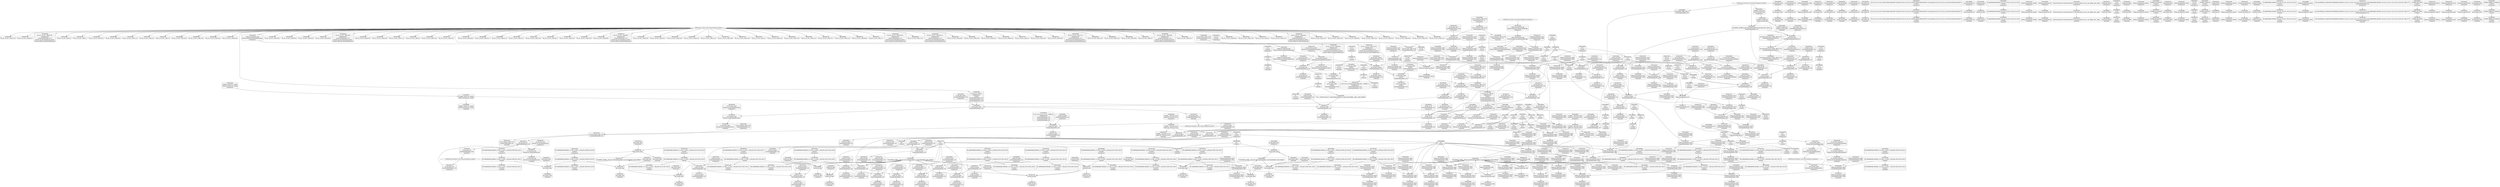 digraph {
	CE0x3e3c390 [shape=record,shape=Mrecord,label="{CE0x3e3c390|selinux_ipc_permission:_tmp8|security/selinux/hooks.c,5490|*SummSource*}"]
	CE0x3e95ca0 [shape=record,shape=Mrecord,label="{CE0x3e95ca0|i32_0|*Constant*}"]
	CE0x3e53030 [shape=record,shape=Mrecord,label="{CE0x3e53030|i64_256|*Constant*|*SummSink*}"]
	CE0x3e7e120 [shape=record,shape=Mrecord,label="{CE0x3e7e120|current_sid:_tmp16|security/selinux/hooks.c,218}"]
	CE0x3e7feb0 [shape=record,shape=Mrecord,label="{CE0x3e7feb0|80:_i32,_112:_i8*,_:_CRE_15,16_}"]
	CE0x3e62150 [shape=record,shape=Mrecord,label="{CE0x3e62150|80:_i32,_112:_i8*,_:_CRE_46,47_}"]
	CE0x3e4dd70 [shape=record,shape=Mrecord,label="{CE0x3e4dd70|selinux_ipc_permission:_tmp3|security/selinux/hooks.c,5488|*SummSource*}"]
	CE0x3e5d750 [shape=record,shape=Mrecord,label="{CE0x3e5d750|selinux_ipc_permission:_retval.0|*SummSource*}"]
	CE0x3e91f10 [shape=record,shape=Mrecord,label="{CE0x3e91f10|avc_has_perm:_entry}"]
	CE0x3e60d00 [shape=record,shape=Mrecord,label="{CE0x3e60d00|selinux_ipc_permission:_tmp19|security/selinux/hooks.c,5494|*SummSource*}"]
	CE0x3e503e0 [shape=record,shape=Mrecord,label="{CE0x3e503e0|selinux_ipc_permission:_conv1|security/selinux/hooks.c,5489|*SummSource*}"]
	CE0x3e50a50 [shape=record,shape=Mrecord,label="{CE0x3e50a50|_call_void_mcount()_#3|*SummSource*}"]
	CE0x3e49880 [shape=record,shape=Mrecord,label="{CE0x3e49880|selinux_ipc_permission:_if.end|*SummSink*}"]
	CE0x3e7ee20 [shape=record,shape=Mrecord,label="{CE0x3e7ee20|_ret_i32_%tmp24,_!dbg_!27742|security/selinux/hooks.c,220|*SummSink*}"]
	CE0x3e3b010 [shape=record,shape=Mrecord,label="{CE0x3e3b010|selinux_ipc_permission:_conv9|security/selinux/hooks.c,5491|*SummSource*}"]
	CE0x3e5cc70 [shape=record,shape=Mrecord,label="{CE0x3e5cc70|ipc_has_perm:_bb|*SummSource*}"]
	CE0x3e47690 [shape=record,shape=Mrecord,label="{CE0x3e47690|0:_i8,_8:_i32,_24:_%struct.selinux_audit_data*,_:_SCMRE_0,1_|*MultipleSource*|security/selinux/hooks.c,5133|security/selinux/hooks.c, 5128}"]
	CE0x3e27c00 [shape=record,shape=Mrecord,label="{CE0x3e27c00|i64*_getelementptr_inbounds_(_11_x_i64_,_11_x_i64_*___llvm_gcov_ctr125,_i64_0,_i64_1)|*Constant*|*SummSink*}"]
	CE0x3e643d0 [shape=record,shape=Mrecord,label="{CE0x3e643d0|80:_i32,_112:_i8*,_:_CRE_96,100_|*MultipleSource*|security/selinux/hooks.c,5131|Function::ipc_has_perm&Arg::ipc_perms::|Function::selinux_ipc_permission&Arg::ipcp::}"]
	CE0x3e8f340 [shape=record,shape=Mrecord,label="{CE0x3e8f340|ipc_has_perm:_sid1|security/selinux/hooks.c,5136|*SummSink*}"]
	CE0x3e7efa0 [shape=record,shape=Mrecord,label="{CE0x3e7efa0|80:_i32,_112:_i8*,_:_CRE_3,4_}"]
	CE0x3e817d0 [shape=record,shape=Mrecord,label="{CE0x3e817d0|80:_i32,_112:_i8*,_:_CRE_0,1_}"]
	CE0x3e82ac0 [shape=record,shape=Mrecord,label="{CE0x3e82ac0|current_sid:_call4|security/selinux/hooks.c,218|*SummSink*}"]
	CE0x3e2f8e0 [shape=record,shape=Mrecord,label="{CE0x3e2f8e0|i32_146|*Constant*}"]
	CE0x3e95320 [shape=record,shape=Mrecord,label="{CE0x3e95320|i64*_getelementptr_inbounds_(_11_x_i64_,_11_x_i64_*___llvm_gcov_ctr125,_i64_0,_i64_1)|*Constant*|*SummSource*}"]
	CE0x3e32b10 [shape=record,shape=Mrecord,label="{CE0x3e32b10|ipc_has_perm:_call|security/selinux/hooks.c,5129}"]
	CE0x3e553a0 [shape=record,shape=Mrecord,label="{CE0x3e553a0|_call_void_mcount()_#3}"]
	CE0x3e7dbe0 [shape=record,shape=Mrecord,label="{CE0x3e7dbe0|current_sid:_tmp15|security/selinux/hooks.c,218}"]
	CE0x3e80cc0 [shape=record,shape=Mrecord,label="{CE0x3e80cc0|80:_i32,_112:_i8*,_:_CRE_30,31_}"]
	CE0x3e8e8f0 [shape=record,shape=Mrecord,label="{CE0x3e8e8f0|i8_4|*Constant*|*SummSource*}"]
	CE0x3e81310 [shape=record,shape=Mrecord,label="{CE0x3e81310|i32_0|*Constant*}"]
	CE0x3e8f560 [shape=record,shape=Mrecord,label="{CE0x3e8f560|ipc_has_perm:_tmp6|*LoadInst*|security/selinux/hooks.c,5134|*SummSink*}"]
	CE0x3e9a710 [shape=record,shape=Mrecord,label="{CE0x3e9a710|current_sid:_tmp8|security/selinux/hooks.c,218}"]
	CE0x3e3e6f0 [shape=record,shape=Mrecord,label="{CE0x3e3e6f0|selinux_ipc_permission:_call|security/selinux/hooks.c,5496|*SummSink*}"]
	CE0x3e3eb60 [shape=record,shape=Mrecord,label="{CE0x3e3eb60|selinux_ipc_permission:_tmp10|security/selinux/hooks.c,5490}"]
	CE0x3e33c60 [shape=record,shape=Mrecord,label="{CE0x3e33c60|i64*_getelementptr_inbounds_(_2_x_i64_,_2_x_i64_*___llvm_gcov_ctr294,_i64_0,_i64_0)|*Constant*|*SummSink*}"]
	CE0x3e9d450 [shape=record,shape=Mrecord,label="{CE0x3e9d450|current_sid:_do.body|*SummSource*}"]
	CE0x3e42100 [shape=record,shape=Mrecord,label="{CE0x3e42100|_call_void_mcount()_#3}"]
	CE0x3e53c20 [shape=record,shape=Mrecord,label="{CE0x3e53c20|i64_5|*Constant*|*SummSource*}"]
	CE0x3eade70 [shape=record,shape=Mrecord,label="{CE0x3eade70|current_sid:_tmp19|security/selinux/hooks.c,218}"]
	"CONST[source:2(external),value:2(dynamic)][purpose:{subject}]"
	CE0x3e87570 [shape=record,shape=Mrecord,label="{CE0x3e87570|get_current:_bb|*SummSink*}"]
	CE0x3e3b3f0 [shape=record,shape=Mrecord,label="{CE0x3e3b3f0|selinux_ipc_permission:_av.1}"]
	CE0x3e532b0 [shape=record,shape=Mrecord,label="{CE0x3e532b0|selinux_ipc_permission:_or8|security/selinux/hooks.c,5491|*SummSink*}"]
	CE0x3e61bb0 [shape=record,shape=Mrecord,label="{CE0x3e61bb0|80:_i32,_112:_i8*,_:_CRE_40,41_}"]
	CE0x3e7faf0 [shape=record,shape=Mrecord,label="{CE0x3e7faf0|80:_i32,_112:_i8*,_:_CRE_11,12_}"]
	CE0x3e2b7c0 [shape=record,shape=Mrecord,label="{CE0x3e2b7c0|selinux_ipc_permission:_tmp15|security/selinux/hooks.c,5493|*SummSource*}"]
	CE0x3e82540 [shape=record,shape=Mrecord,label="{CE0x3e82540|current_sid:_tmp20|security/selinux/hooks.c,218|*SummSink*}"]
	CE0x3e5a050 [shape=record,shape=Mrecord,label="{CE0x3e5a050|selinux_ipc_permission:_ipcp|Function::selinux_ipc_permission&Arg::ipcp::}"]
	CE0x3e539a0 [shape=record,shape=Mrecord,label="{CE0x3e539a0|i64_5|*Constant*}"]
	CE0x3e5abe0 [shape=record,shape=Mrecord,label="{CE0x3e5abe0|ipc_has_perm:_perms|Function::ipc_has_perm&Arg::perms::|*SummSink*}"]
	CE0x3e94110 [shape=record,shape=Mrecord,label="{CE0x3e94110|avc_has_perm:_requested|Function::avc_has_perm&Arg::requested::}"]
	CE0x3e9a130 [shape=record,shape=Mrecord,label="{CE0x3e9a130|GLOBAL:___llvm_gcov_ctr125|Global_var:__llvm_gcov_ctr125|*SummSink*}"]
	CE0x3e7f910 [shape=record,shape=Mrecord,label="{CE0x3e7f910|80:_i32,_112:_i8*,_:_CRE_9,10_}"]
	CE0x5d88a80 [shape=record,shape=Mrecord,label="{CE0x5d88a80|i64_1|*Constant*}"]
	CE0x3e531b0 [shape=record,shape=Mrecord,label="{CE0x3e531b0|selinux_ipc_permission:_or8|security/selinux/hooks.c,5491}"]
	CE0x3e7f730 [shape=record,shape=Mrecord,label="{CE0x3e7f730|80:_i32,_112:_i8*,_:_CRE_7,8_}"]
	CE0x3e3e3c0 [shape=record,shape=Mrecord,label="{CE0x3e3e3c0|selinux_ipc_permission:_call|security/selinux/hooks.c,5496}"]
	CE0x3e80bd0 [shape=record,shape=Mrecord,label="{CE0x3e80bd0|80:_i32,_112:_i8*,_:_CRE_29,30_}"]
	CE0x3e839b0 [shape=record,shape=Mrecord,label="{CE0x3e839b0|i32_78|*Constant*|*SummSink*}"]
	CE0x3e85af0 [shape=record,shape=Mrecord,label="{CE0x3e85af0|current_sid:_tmp23|security/selinux/hooks.c,218|*SummSink*}"]
	CE0x3e80180 [shape=record,shape=Mrecord,label="{CE0x3e80180|80:_i32,_112:_i8*,_:_CRE_18,19_}"]
	CE0x3e628d0 [shape=record,shape=Mrecord,label="{CE0x3e628d0|80:_i32,_112:_i8*,_:_CRE_54,55_}"]
	CE0x3e5db50 [shape=record,shape=Mrecord,label="{CE0x3e5db50|selinux_ipc_permission:_tmp22|security/selinux/hooks.c,5497}"]
	CE0x3e975b0 [shape=record,shape=Mrecord,label="{CE0x3e975b0|current_sid:_tmp5|security/selinux/hooks.c,218}"]
	CE0x3e9bc80 [shape=record,shape=Mrecord,label="{CE0x3e9bc80|current_sid:_tmp6|security/selinux/hooks.c,218|*SummSource*}"]
	CE0x3e84a70 [shape=record,shape=Mrecord,label="{CE0x3e84a70|current_sid:_security|security/selinux/hooks.c,218}"]
	CE0x3e5f370 [shape=record,shape=Mrecord,label="{CE0x3e5f370|selinux_ipc_permission:_tmp11|security/selinux/hooks.c,5490|*SummSink*}"]
	CE0x3e93b50 [shape=record,shape=Mrecord,label="{CE0x3e93b50|avc_has_perm:_tclass|Function::avc_has_perm&Arg::tclass::}"]
	CE0x3e48f60 [shape=record,shape=Mrecord,label="{CE0x3e48f60|current_sid:_tmp4|security/selinux/hooks.c,218|*SummSource*}"]
	CE0x3e935c0 [shape=record,shape=Mrecord,label="{CE0x3e935c0|i32_(i32,_i32,_i16,_i32,_%struct.common_audit_data*)*_bitcast_(i32_(i32,_i32,_i16,_i32,_%struct.common_audit_data.495*)*_avc_has_perm_to_i32_(i32,_i32,_i16,_i32,_%struct.common_audit_data*)*)|*Constant*}"]
	CE0x3e55810 [shape=record,shape=Mrecord,label="{CE0x3e55810|current_sid:_tmp12|security/selinux/hooks.c,218|*SummSink*}"]
	CE0x3e3cea0 [shape=record,shape=Mrecord,label="{CE0x3e3cea0|get_current:_tmp1|*SummSource*}"]
	CE0x3e52ba0 [shape=record,shape=Mrecord,label="{CE0x3e52ba0|selinux_ipc_permission:_tmp18|security/selinux/hooks.c,5494|*SummSource*}"]
	CE0x3e4ee20 [shape=record,shape=Mrecord,label="{CE0x3e4ee20|ipc_has_perm:_tmp1|*SummSink*}"]
	CE0x3eae4d0 [shape=record,shape=Mrecord,label="{CE0x3eae4d0|current_sid:_tmp19|security/selinux/hooks.c,218|*SummSink*}"]
	CE0x3e984f0 [shape=record,shape=Mrecord,label="{CE0x3e984f0|_call_void_mcount()_#3|*SummSource*}"]
	CE0x3e62c90 [shape=record,shape=Mrecord,label="{CE0x3e62c90|80:_i32,_112:_i8*,_:_CRE_58,59_}"]
	CE0x3e56c00 [shape=record,shape=Mrecord,label="{CE0x3e56c00|i64_8|*Constant*}"]
	CE0x3e37ed0 [shape=record,shape=Mrecord,label="{CE0x3e37ed0|GLOBAL:___llvm_gcov_ctr293|Global_var:__llvm_gcov_ctr293|*SummSink*}"]
	CE0x3e42d90 [shape=record,shape=Mrecord,label="{CE0x3e42d90|current_sid:_entry|*SummSource*}"]
	CE0x3e55dd0 [shape=record,shape=Mrecord,label="{CE0x3e55dd0|get_current:_tmp4|./arch/x86/include/asm/current.h,14}"]
	CE0x3e62420 [shape=record,shape=Mrecord,label="{CE0x3e62420|80:_i32,_112:_i8*,_:_CRE_49,50_}"]
	CE0x3e9c450 [shape=record,shape=Mrecord,label="{CE0x3e9c450|current_sid:_tmp3}"]
	CE0x3e5f1b0 [shape=record,shape=Mrecord,label="{CE0x3e5f1b0|selinux_ipc_permission:_tmp11|security/selinux/hooks.c,5490|*SummSource*}"]
	CE0x3eaf060 [shape=record,shape=Mrecord,label="{CE0x3eaf060|i8*_getelementptr_inbounds_(_25_x_i8_,_25_x_i8_*_.str3,_i32_0,_i32_0)|*Constant*|*SummSink*}"]
	CE0x3ea5190 [shape=record,shape=Mrecord,label="{CE0x3ea5190|current_sid:_tmp10|security/selinux/hooks.c,218}"]
	CE0x3e4bd30 [shape=record,shape=Mrecord,label="{CE0x3e4bd30|selinux_ipc_permission:_if.then6|*SummSink*}"]
	CE0x3e2f510 [shape=record,shape=Mrecord,label="{CE0x3e2f510|ipc_has_perm:_ad|security/selinux/hooks.c, 5128|*SummSink*}"]
	CE0x3eadc40 [shape=record,shape=Mrecord,label="{CE0x3eadc40|current_sid:_tmp18|security/selinux/hooks.c,218|*SummSink*}"]
	CE0x3e48e80 [shape=record,shape=Mrecord,label="{CE0x3e48e80|i64_2|*Constant*}"]
	CE0x3e3d000 [shape=record,shape=Mrecord,label="{CE0x3e3d000|selinux_ipc_permission:_bb|*SummSink*}"]
	CE0x3e92470 [shape=record,shape=Mrecord,label="{CE0x3e92470|ipc_has_perm:_tmp7|security/selinux/hooks.c,5136|*SummSource*}"]
	CE0x3e852e0 [shape=record,shape=Mrecord,label="{CE0x3e852e0|current_sid:_tmp22|security/selinux/hooks.c,218|*SummSink*}"]
	CE0x3e65c00 [shape=record,shape=Mrecord,label="{CE0x3e65c00|selinux_ipc_permission:_tmp14|security/selinux/hooks.c,5493|*SummSource*}"]
	CE0x3e546d0 [shape=record,shape=Mrecord,label="{CE0x3e546d0|selinux_ipc_permission:_tmp17|security/selinux/hooks.c,5493|*SummSink*}"]
	CE0x3e514b0 [shape=record,shape=Mrecord,label="{CE0x3e514b0|selinux_ipc_permission:_flag|Function::selinux_ipc_permission&Arg::flag::|*SummSource*}"]
	CE0x3e3e7d0 [shape=record,shape=Mrecord,label="{CE0x3e3e7d0|selinux_ipc_permission:_and|security/selinux/hooks.c,5488|*SummSink*}"]
	CE0x3e4e1e0 [shape=record,shape=Mrecord,label="{CE0x3e4e1e0|selinux_ipc_permission:_or|security/selinux/hooks.c,5489}"]
	CE0x3e83d50 [shape=record,shape=Mrecord,label="{CE0x3e83d50|current_sid:_cred|security/selinux/hooks.c,218|*SummSink*}"]
	CE0x3e4b8d0 [shape=record,shape=Mrecord,label="{CE0x3e4b8d0|selinux_ipc_permission:_av.1|*SummSink*}"]
	CE0x3e3caf0 [shape=record,shape=Mrecord,label="{CE0x3e3caf0|i64_1|*Constant*}"]
	CE0x3e9e580 [shape=record,shape=Mrecord,label="{CE0x3e9e580|i64*_getelementptr_inbounds_(_11_x_i64_,_11_x_i64_*___llvm_gcov_ctr125,_i64_0,_i64_8)|*Constant*}"]
	CE0x3e90c80 [shape=record,shape=Mrecord,label="{CE0x3e90c80|ipc_has_perm:_u|security/selinux/hooks.c,5134}"]
	CE0x3e280a0 [shape=record,shape=Mrecord,label="{CE0x3e280a0|get_current:_tmp4|./arch/x86/include/asm/current.h,14|*SummSink*}"]
	CE0x3e28bb0 [shape=record,shape=Mrecord,label="{CE0x3e28bb0|current_sid:_tobool|security/selinux/hooks.c,218}"]
	CE0x3e62e70 [shape=record,shape=Mrecord,label="{CE0x3e62e70|80:_i32,_112:_i8*,_:_CRE_60,61_}"]
	CE0x3e321f0 [shape=record,shape=Mrecord,label="{CE0x3e321f0|selinux_ipc_permission:_if.then6}"]
	CE0x3e4b6d0 [shape=record,shape=Mrecord,label="{CE0x3e4b6d0|selinux_ipc_permission:_av.1|*SummSource*}"]
	CE0x3e939b0 [shape=record,shape=Mrecord,label="{CE0x3e939b0|avc_has_perm:_tsid|Function::avc_has_perm&Arg::tsid::|*SummSink*}"]
	CE0x3e37d20 [shape=record,shape=Mrecord,label="{CE0x3e37d20|i64_0|*Constant*|*SummSink*}"]
	CE0x3e34d20 [shape=record,shape=Mrecord,label="{CE0x3e34d20|selinux_ipc_permission:_tmp12|security/selinux/hooks.c,5491|*SummSource*}"]
	CE0x3e5df70 [shape=record,shape=Mrecord,label="{CE0x3e5df70|i64*_getelementptr_inbounds_(_12_x_i64_,_12_x_i64_*___llvm_gcov_ctr293,_i64_0,_i64_11)|*Constant*|*SummSource*}"]
	CE0x3e63b90 [shape=record,shape=Mrecord,label="{CE0x3e63b90|80:_i32,_112:_i8*,_:_CRE_80,84_|*MultipleSource*|security/selinux/hooks.c,5131|Function::ipc_has_perm&Arg::ipc_perms::|Function::selinux_ipc_permission&Arg::ipcp::}"]
	CE0x3e851e0 [shape=record,shape=Mrecord,label="{CE0x3e851e0|current_sid:_tmp22|security/selinux/hooks.c,218|*SummSource*}"]
	CE0x3e54cf0 [shape=record,shape=Mrecord,label="{CE0x3e54cf0|%struct.task_struct*_(%struct.task_struct**)*_asm_movq_%gs:$_1:P_,$0_,_r,im,_dirflag_,_fpsr_,_flags_|*SummSource*}"]
	CE0x3e9cd30 [shape=record,shape=Mrecord,label="{CE0x3e9cd30|current_sid:_tmp7|security/selinux/hooks.c,218|*SummSource*}"]
	CE0x3e94d80 [shape=record,shape=Mrecord,label="{CE0x3e94d80|current_sid:_do.end|*SummSink*}"]
	CE0x3e3d890 [shape=record,shape=Mrecord,label="{CE0x3e3d890|i64*_getelementptr_inbounds_(_12_x_i64_,_12_x_i64_*___llvm_gcov_ctr293,_i64_0,_i64_10)|*Constant*|*SummSink*}"]
	CE0x3e9e230 [shape=record,shape=Mrecord,label="{CE0x3e9e230|i1_true|*Constant*|*SummSource*}"]
	CE0x3e9f740 [shape=record,shape=Mrecord,label="{CE0x3e9f740|current_sid:_tmp2|*SummSink*}"]
	CE0x3e3e840 [shape=record,shape=Mrecord,label="{CE0x3e3e840|selinux_ipc_permission:_and|security/selinux/hooks.c,5488|*SummSource*}"]
	CE0x3e3d970 [shape=record,shape=Mrecord,label="{CE0x3e3d970|selinux_ipc_permission:_tmp21|security/selinux/hooks.c,5496|*SummSink*}"]
	CE0x3e97810 [shape=record,shape=Mrecord,label="{CE0x3e97810|current_sid:_tmp5|security/selinux/hooks.c,218|*SummSink*}"]
	CE0x3e48d10 [shape=record,shape=Mrecord,label="{CE0x3e48d10|i64_3|*Constant*|*SummSource*}"]
	CE0x3e4b4f0 [shape=record,shape=Mrecord,label="{CE0x3e4b4f0|selinux_ipc_permission:_if.end|*SummSource*}"]
	CE0x3e4dae0 [shape=record,shape=Mrecord,label="{CE0x3e4dae0|i64_4|*Constant*}"]
	CE0x3e91490 [shape=record,shape=Mrecord,label="{CE0x3e91490|ipc_has_perm:_ipc_id|security/selinux/hooks.c,5134|*SummSource*}"]
	CE0x3e84ef0 [shape=record,shape=Mrecord,label="{CE0x3e84ef0|COLLAPSED:_CMRE:_elem_0::|security/selinux/hooks.c,218}"]
	CE0x3e64760 [shape=record,shape=Mrecord,label="{CE0x3e64760|80:_i32,_112:_i8*,_:_CRE_112,120_|*MultipleSource*|security/selinux/hooks.c,5131|Function::ipc_has_perm&Arg::ipc_perms::|Function::selinux_ipc_permission&Arg::ipcp::}"]
	CE0x3e61e80 [shape=record,shape=Mrecord,label="{CE0x3e61e80|80:_i32,_112:_i8*,_:_CRE_43,44_}"]
	CE0x3e61f70 [shape=record,shape=Mrecord,label="{CE0x3e61f70|80:_i32,_112:_i8*,_:_CRE_44,45_}"]
	CE0x3e29910 [shape=record,shape=Mrecord,label="{CE0x3e29910|i32_0|*Constant*|*SummSource*}"]
	CE0x3e94280 [shape=record,shape=Mrecord,label="{CE0x3e94280|avc_has_perm:_requested|Function::avc_has_perm&Arg::requested::|*SummSource*}"]
	CE0x3e63aa0 [shape=record,shape=Mrecord,label="{CE0x3e63aa0|80:_i32,_112:_i8*,_:_CRE_76,80_|*MultipleSource*|security/selinux/hooks.c,5131|Function::ipc_has_perm&Arg::ipc_perms::|Function::selinux_ipc_permission&Arg::ipcp::}"]
	CE0x3ea5af0 [shape=record,shape=Mrecord,label="{CE0x3ea5af0|current_sid:_if.then|*SummSource*}"]
	CE0x3e86a00 [shape=record,shape=Mrecord,label="{CE0x3e86a00|i64*_getelementptr_inbounds_(_2_x_i64_,_2_x_i64_*___llvm_gcov_ctr98,_i64_0,_i64_0)|*Constant*}"]
	CE0x3e433e0 [shape=record,shape=Mrecord,label="{CE0x3e433e0|selinux_ipc_permission:_if.end10|*SummSource*}"]
	CE0x3e8f3b0 [shape=record,shape=Mrecord,label="{CE0x3e8f3b0|ipc_has_perm:_tmp6|*LoadInst*|security/selinux/hooks.c,5134}"]
	CE0x3e636e0 [shape=record,shape=Mrecord,label="{CE0x3e636e0|80:_i32,_112:_i8*,_:_CRE_69,70_}"]
	CE0x3e37590 [shape=record,shape=Mrecord,label="{CE0x3e37590|i64_128|*Constant*}"]
	CE0x3e50930 [shape=record,shape=Mrecord,label="{CE0x3e50930|selinux_ipc_permission:_and4|security/selinux/hooks.c,5490}"]
	CE0x5b54700 [shape=record,shape=Mrecord,label="{CE0x5b54700|selinux_ipc_permission:_tmp|*SummSource*}"]
	CE0x3e8ec20 [shape=record,shape=Mrecord,label="{CE0x3e8ec20|i32_3|*Constant*}"]
	CE0x3e544d0 [shape=record,shape=Mrecord,label="{CE0x3e544d0|selinux_ipc_permission:_tmp17|security/selinux/hooks.c,5493|*SummSource*}"]
	CE0x3ea3bb0 [shape=record,shape=Mrecord,label="{CE0x3ea3bb0|GLOBAL:_current_task|Global_var:current_task|*SummSink*}"]
	CE0x3e629c0 [shape=record,shape=Mrecord,label="{CE0x3e629c0|80:_i32,_112:_i8*,_:_CRE_55,56_}"]
	CE0x3e83bb0 [shape=record,shape=Mrecord,label="{CE0x3e83bb0|current_sid:_sid|security/selinux/hooks.c,220|*SummSink*}"]
	CE0x3e816f0 [shape=record,shape=Mrecord,label="{CE0x3e816f0|i32_10|*Constant*|*SummSource*}"]
	CE0x3e59ae0 [shape=record,shape=Mrecord,label="{CE0x3e59ae0|GLOBAL:_ipc_has_perm|*Constant*|*SummSink*}"]
	CE0x3e98e10 [shape=record,shape=Mrecord,label="{CE0x3e98e10|current_sid:_call|security/selinux/hooks.c,218|*SummSource*}"]
	CE0x3e610e0 [shape=record,shape=Mrecord,label="{CE0x3e610e0|selinux_ipc_permission:_tmp20|security/selinux/hooks.c,5496}"]
	CE0x3e87360 [shape=record,shape=Mrecord,label="{CE0x3e87360|get_current:_bb}"]
	CE0x3e52490 [shape=record,shape=Mrecord,label="{CE0x3e52490|i64*_getelementptr_inbounds_(_12_x_i64_,_12_x_i64_*___llvm_gcov_ctr293,_i64_0,_i64_9)|*Constant*|*SummSource*}"]
	CE0x3e90e10 [shape=record,shape=Mrecord,label="{CE0x3e90e10|ipc_has_perm:_u|security/selinux/hooks.c,5134|*SummSource*}"]
	CE0x3ead570 [shape=record,shape=Mrecord,label="{CE0x3ead570|current_sid:_tmp17|security/selinux/hooks.c,218|*SummSink*}"]
	CE0x3e96780 [shape=record,shape=Mrecord,label="{CE0x3e96780|current_sid:_tmp14|security/selinux/hooks.c,218|*SummSource*}"]
	CE0x3e638c0 [shape=record,shape=Mrecord,label="{CE0x3e638c0|80:_i32,_112:_i8*,_:_CRE_71,72_}"]
	CE0x3e5f5c0 [shape=record,shape=Mrecord,label="{CE0x3e5f5c0|i64*_getelementptr_inbounds_(_2_x_i64_,_2_x_i64_*___llvm_gcov_ctr98,_i64_0,_i64_1)|*Constant*|*SummSource*}"]
	CE0x3e3c4a0 [shape=record,shape=Mrecord,label="{CE0x3e3c4a0|selinux_ipc_permission:_tmp8|security/selinux/hooks.c,5490|*SummSink*}"]
	CE0x3e83160 [shape=record,shape=Mrecord,label="{CE0x3e83160|get_current:_entry}"]
	CE0x3e5aa00 [shape=record,shape=Mrecord,label="{CE0x3e5aa00|ipc_has_perm:_perms|Function::ipc_has_perm&Arg::perms::|*SummSource*}"]
	CE0x3e5a990 [shape=record,shape=Mrecord,label="{CE0x3e5a990|_ret_i32_%call2,_!dbg_!27728|security/selinux/hooks.c,5136}"]
	CE0x3e4bdf0 [shape=record,shape=Mrecord,label="{CE0x3e4bdf0|selinux_ipc_permission:_if.then}"]
	CE0x3e3ac00 [shape=record,shape=Mrecord,label="{CE0x3e3ac00|selinux_ipc_permission:_if.end}"]
	CE0x3e7f820 [shape=record,shape=Mrecord,label="{CE0x3e7f820|80:_i32,_112:_i8*,_:_CRE_8,9_}"]
	CE0x3eaf4c0 [shape=record,shape=Mrecord,label="{CE0x3eaf4c0|i32_218|*Constant*|*SummSource*}"]
	CE0x3e5c620 [shape=record,shape=Mrecord,label="{CE0x3e5c620|ipc_has_perm:_tmp|*SummSink*}"]
	CE0x3e48ba0 [shape=record,shape=Mrecord,label="{CE0x3e48ba0|GLOBAL:___llvm_gcov_ctr293|Global_var:__llvm_gcov_ctr293|*SummSource*}"]
	CE0x3e92220 [shape=record,shape=Mrecord,label="{CE0x3e92220|ipc_has_perm:_tmp7|security/selinux/hooks.c,5136}"]
	CE0x3e95120 [shape=record,shape=Mrecord,label="{CE0x3e95120|current_sid:_do.end|*SummSource*}"]
	CE0x3e3d600 [shape=record,shape=Mrecord,label="{CE0x3e3d600|selinux_ipc_permission:_bb}"]
	CE0x3e42c00 [shape=record,shape=Mrecord,label="{CE0x3e42c00|GLOBAL:_current_sid|*Constant*|*SummSink*}"]
	CE0x3e28f50 [shape=record,shape=Mrecord,label="{CE0x3e28f50|i64_3|*Constant*}"]
	CE0x3e5ce90 [shape=record,shape=Mrecord,label="{CE0x3e5ce90|current_sid:_do.body|*SummSink*}"]
	CE0x3e4a4c0 [shape=record,shape=Mrecord,label="{CE0x3e4a4c0|selinux_ipc_permission:_conv2|security/selinux/hooks.c,5489|*SummSource*}"]
	CE0x3e80540 [shape=record,shape=Mrecord,label="{CE0x3e80540|80:_i32,_112:_i8*,_:_CRE_22,23_}"]
	CE0x3e974e0 [shape=record,shape=Mrecord,label="{CE0x3e974e0|get_current:_tmp3|*SummSink*}"]
	CE0x3eaf320 [shape=record,shape=Mrecord,label="{CE0x3eaf320|i32_218|*Constant*}"]
	CE0x3e5bbb0 [shape=record,shape=Mrecord,label="{CE0x3e5bbb0|_ret_i32_%retval.0,_!dbg_!27733|security/selinux/hooks.c,5497}"]
	CE0x3e968f0 [shape=record,shape=Mrecord,label="{CE0x3e968f0|current_sid:_tmp14|security/selinux/hooks.c,218|*SummSink*}"]
	CE0x3e80720 [shape=record,shape=Mrecord,label="{CE0x3e80720|80:_i32,_112:_i8*,_:_CRE_24,25_}"]
	CE0x3e3a580 [shape=record,shape=Mrecord,label="{CE0x3e3a580|selinux_ipc_permission:_tmp13|security/selinux/hooks.c,5491|*SummSink*}"]
	CE0x3e84960 [shape=record,shape=Mrecord,label="{CE0x3e84960|i32_22|*Constant*|*SummSink*}"]
	CE0x3e4ea70 [shape=record,shape=Mrecord,label="{CE0x3e4ea70|selinux_ipc_permission:_tmp6|security/selinux/hooks.c,5489|*SummSource*}"]
	CE0x3e94830 [shape=record,shape=Mrecord,label="{CE0x3e94830|avc_has_perm:_auditdata|Function::avc_has_perm&Arg::auditdata::|*SummSink*}"]
	CE0x3e39220 [shape=record,shape=Mrecord,label="{CE0x3e39220|i64*_getelementptr_inbounds_(_2_x_i64_,_2_x_i64_*___llvm_gcov_ctr294,_i64_0,_i64_1)|*Constant*|*SummSource*}"]
	CE0x3e5f080 [shape=record,shape=Mrecord,label="{CE0x3e5f080|selinux_ipc_permission:_tmp11|security/selinux/hooks.c,5490}"]
	CE0x3e819a0 [shape=record,shape=Mrecord,label="{CE0x3e819a0|ipc_has_perm:_security|security/selinux/hooks.c,5131|*SummSource*}"]
	CE0x3e3be10 [shape=record,shape=Mrecord,label="{CE0x3e3be10|_call_void_mcount()_#3|*SummSink*}"]
	CE0x3e90fd0 [shape=record,shape=Mrecord,label="{CE0x3e90fd0|ipc_has_perm:_u|security/selinux/hooks.c,5134|*SummSink*}"]
	CE0x3e9afb0 [shape=record,shape=Mrecord,label="{CE0x3e9afb0|current_sid:_tobool1|security/selinux/hooks.c,218}"]
	CE0x3e52b30 [shape=record,shape=Mrecord,label="{CE0x3e52b30|selinux_ipc_permission:_tmp18|security/selinux/hooks.c,5494}"]
	CE0x3e65760 [shape=record,shape=Mrecord,label="{CE0x3e65760|i64_8|*Constant*|*SummSink*}"]
	CE0x3e54f00 [shape=record,shape=Mrecord,label="{CE0x3e54f00|ipc_has_perm:_tmp2|*SummSource*}"]
	CE0x3ea5930 [shape=record,shape=Mrecord,label="{CE0x3ea5930|current_sid:_bb|*SummSink*}"]
	CE0x3e4a340 [shape=record,shape=Mrecord,label="{CE0x3e4a340|selinux_ipc_permission:_if.end13|*SummSink*}"]
	CE0x3e505c0 [shape=record,shape=Mrecord,label="{CE0x3e505c0|i32_146|*Constant*|*SummSource*}"]
	CE0x3e918e0 [shape=record,shape=Mrecord,label="{CE0x3e918e0|ipc_has_perm:_sid1|security/selinux/hooks.c,5136}"]
	CE0x3e94f80 [shape=record,shape=Mrecord,label="{CE0x3e94f80|current_sid:_do.end}"]
	"CONST[source:0(mediator),value:2(dynamic)][purpose:{object}]"
	CE0x3e8a200 [shape=record,shape=Mrecord,label="{CE0x3e8a200|ipc_has_perm:_type|security/selinux/hooks.c,5133|*SummSource*}"]
	CE0x3e3d260 [shape=record,shape=Mrecord,label="{CE0x3e3d260|selinux_ipc_permission:_bb|*SummSource*}"]
	CE0x3e5a0f0 [shape=record,shape=Mrecord,label="{CE0x3e5a0f0|selinux_ipc_permission:_ipcp|Function::selinux_ipc_permission&Arg::ipcp::|*SummSource*}"]
	CE0x3e9e3a0 [shape=record,shape=Mrecord,label="{CE0x3e9e3a0|i1_true|*Constant*|*SummSink*}"]
	CE0x3e62330 [shape=record,shape=Mrecord,label="{CE0x3e62330|80:_i32,_112:_i8*,_:_CRE_48,49_}"]
	CE0x3e4a630 [shape=record,shape=Mrecord,label="{CE0x3e4a630|selinux_ipc_permission:_conv2|security/selinux/hooks.c,5489|*SummSink*}"]
	CE0x3e2ec20 [shape=record,shape=Mrecord,label="{CE0x3e2ec20|i64_5|*Constant*}"]
	CE0x3e2f6d0 [shape=record,shape=Mrecord,label="{CE0x3e2f6d0|selinux_ipc_permission:_conv3|security/selinux/hooks.c,5490|*SummSink*}"]
	CE0x3e28190 [shape=record,shape=Mrecord,label="{CE0x3e28190|ipc_has_perm:_tmp2|*SummSink*}"]
	CE0x3ea47e0 [shape=record,shape=Mrecord,label="{CE0x3ea47e0|i64*_getelementptr_inbounds_(_11_x_i64_,_11_x_i64_*___llvm_gcov_ctr125,_i64_0,_i64_0)|*Constant*}"]
	CE0x3e5bea0 [shape=record,shape=Mrecord,label="{CE0x3e5bea0|_ret_i32_%retval.0,_!dbg_!27733|security/selinux/hooks.c,5497|*SummSink*}"]
	CE0x3e949f0 [shape=record,shape=Mrecord,label="{CE0x3e949f0|_ret_i32_%retval.0,_!dbg_!27728|security/selinux/avc.c,775|*SummSource*}"]
	CE0x3ea1bb0 [shape=record,shape=Mrecord,label="{CE0x3ea1bb0|current_sid:_land.lhs.true}"]
	CE0x3e4e970 [shape=record,shape=Mrecord,label="{CE0x3e4e970|selinux_ipc_permission:_tmp6|security/selinux/hooks.c,5489|*SummSink*}"]
	CE0x3e3bce0 [shape=record,shape=Mrecord,label="{CE0x3e3bce0|i64*_getelementptr_inbounds_(_12_x_i64_,_12_x_i64_*___llvm_gcov_ctr293,_i64_0,_i64_6)|*Constant*|*SummSink*}"]
	CE0x3e3e350 [shape=record,shape=Mrecord,label="{CE0x3e3e350|ipc_has_perm:_ipc_perms|Function::ipc_has_perm&Arg::ipc_perms::|*SummSink*}"]
	CE0x3ead500 [shape=record,shape=Mrecord,label="{CE0x3ead500|current_sid:_tmp17|security/selinux/hooks.c,218|*SummSource*}"]
	CE0x3e41cf0 [shape=record,shape=Mrecord,label="{CE0x3e41cf0|i64*_getelementptr_inbounds_(_2_x_i64_,_2_x_i64_*___llvm_gcov_ctr294,_i64_0,_i64_1)|*Constant*|*SummSink*}"]
	CE0x3e5d5f0 [shape=record,shape=Mrecord,label="{CE0x3e5d5f0|selinux_ipc_permission:_retval.0}"]
	CE0x3e5ddf0 [shape=record,shape=Mrecord,label="{CE0x3e5ddf0|i64*_getelementptr_inbounds_(_12_x_i64_,_12_x_i64_*___llvm_gcov_ctr293,_i64_0,_i64_11)|*Constant*}"]
	CE0x3e2f020 [shape=record,shape=Mrecord,label="{CE0x3e2f020|selinux_ipc_permission:_tmp5|security/selinux/hooks.c,5488|*SummSource*}"]
	CE0x3e99630 [shape=record,shape=Mrecord,label="{CE0x3e99630|current_sid:_if.end|*SummSource*}"]
	CE0x3e3d900 [shape=record,shape=Mrecord,label="{CE0x3e3d900|selinux_ipc_permission:_tmp20|security/selinux/hooks.c,5496|*SummSink*}"]
	CE0x3e80900 [shape=record,shape=Mrecord,label="{CE0x3e80900|80:_i32,_112:_i8*,_:_CRE_26,27_}"]
	CE0x3e7e640 [shape=record,shape=Mrecord,label="{CE0x3e7e640|i8_1|*Constant*}"]
	CE0x3e42580 [shape=record,shape=Mrecord,label="{CE0x3e42580|i64_1|*Constant*|*SummSource*}"]
	CE0x3e80db0 [shape=record,shape=Mrecord,label="{CE0x3e80db0|80:_i32,_112:_i8*,_:_CRE_31,32_}"]
	CE0x3e4c8c0 [shape=record,shape=Mrecord,label="{CE0x3e4c8c0|i64_0|*Constant*}"]
	CE0x3e4f530 [shape=record,shape=Mrecord,label="{CE0x3e4f530|get_current:_tmp}"]
	CE0x3e64a40 [shape=record,shape=Mrecord,label="{CE0x3e64a40|ipc_has_perm:_tmp4|*LoadInst*|security/selinux/hooks.c,5131|*SummSource*}"]
	CE0x3e561c0 [shape=record,shape=Mrecord,label="{CE0x3e561c0|selinux_ipc_permission:_av.0|*SummSource*}"]
	CE0x3e7fa00 [shape=record,shape=Mrecord,label="{CE0x3e7fa00|80:_i32,_112:_i8*,_:_CRE_10,11_}"]
	CE0x3e9d2e0 [shape=record,shape=Mrecord,label="{CE0x3e9d2e0|i64*_getelementptr_inbounds_(_11_x_i64_,_11_x_i64_*___llvm_gcov_ctr125,_i64_0,_i64_0)|*Constant*|*SummSink*}"]
	CE0x3e61730 [shape=record,shape=Mrecord,label="{CE0x3e61730|80:_i32,_112:_i8*,_:_CRE_35,36_}"]
	CE0x3e9bb50 [shape=record,shape=Mrecord,label="{CE0x3e9bb50|current_sid:_tmp6|security/selinux/hooks.c,218}"]
	CE0x3e3f620 [shape=record,shape=Mrecord,label="{CE0x3e3f620|i64_2|*Constant*|*SummSink*}"]
	CE0x3e51e90 [shape=record,shape=Mrecord,label="{CE0x3e51e90|selinux_ipc_permission:_conv3|security/selinux/hooks.c,5490}"]
	CE0x3e617f0 [shape=record,shape=Mrecord,label="{CE0x3e617f0|80:_i32,_112:_i8*,_:_CRE_36,37_}"]
	CE0x3e8f020 [shape=record,shape=Mrecord,label="{CE0x3e8f020|ipc_has_perm:_key|security/selinux/hooks.c,5134|*SummSource*}"]
	CE0x3eac930 [shape=record,shape=Mrecord,label="{CE0x3eac930|i8*_getelementptr_inbounds_(_45_x_i8_,_45_x_i8_*_.str12,_i32_0,_i32_0)|*Constant*}"]
	CE0x3e34cb0 [shape=record,shape=Mrecord,label="{CE0x3e34cb0|selinux_ipc_permission:_tmp12|security/selinux/hooks.c,5491}"]
	CE0x3e61d90 [shape=record,shape=Mrecord,label="{CE0x3e61d90|80:_i32,_112:_i8*,_:_CRE_42,43_}"]
	CE0x3e9ae50 [shape=record,shape=Mrecord,label="{CE0x3e9ae50|current_sid:_tmp8|security/selinux/hooks.c,218|*SummSink*}"]
	CE0x3e7e930 [shape=record,shape=Mrecord,label="{CE0x3e7e930|i8_1|*Constant*|*SummSink*}"]
	CE0x3e84090 [shape=record,shape=Mrecord,label="{CE0x3e84090|COLLAPSED:_GCMRE_current_task_external_global_%struct.task_struct*:_elem_0::|security/selinux/hooks.c,218}"]
	CE0x3e8a560 [shape=record,shape=Mrecord,label="{CE0x3e8a560|ipc_has_perm:_tmp5|security/selinux/hooks.c,5131}"]
	CE0x3e5e020 [shape=record,shape=Mrecord,label="{CE0x3e5e020|i64*_getelementptr_inbounds_(_12_x_i64_,_12_x_i64_*___llvm_gcov_ctr293,_i64_0,_i64_11)|*Constant*|*SummSink*}"]
	CE0x3e60540 [shape=record,shape=Mrecord,label="{CE0x3e60540|avc_has_perm:_tsid|Function::avc_has_perm&Arg::tsid::}"]
	CE0x3e32700 [shape=record,shape=Mrecord,label="{CE0x3e32700|current_sid:_tmp1|*SummSource*}"]
	CE0x3e80ae0 [shape=record,shape=Mrecord,label="{CE0x3e80ae0|80:_i32,_112:_i8*,_:_CRE_28,29_}"]
	CE0x3e635f0 [shape=record,shape=Mrecord,label="{CE0x3e635f0|80:_i32,_112:_i8*,_:_CRE_68,69_}"]
	CE0x3e53f80 [shape=record,shape=Mrecord,label="{CE0x3e53f80|selinux_ipc_permission:_tmp9|security/selinux/hooks.c,5490|*SummSource*}"]
	CE0x3e38010 [shape=record,shape=Mrecord,label="{CE0x3e38010|selinux_ipc_permission:_tmp3|security/selinux/hooks.c,5488}"]
	CE0x3e82100 [shape=record,shape=Mrecord,label="{CE0x3e82100|current_sid:_tmp20|security/selinux/hooks.c,218|*SummSource*}"]
	CE0x3e64170 [shape=record,shape=Mrecord,label="{CE0x3e64170|80:_i32,_112:_i8*,_:_CRE_88,92_|*MultipleSource*|security/selinux/hooks.c,5131|Function::ipc_has_perm&Arg::ipc_perms::|Function::selinux_ipc_permission&Arg::ipcp::}"]
	CE0x3e4c5b0 [shape=record,shape=Mrecord,label="{CE0x3e4c5b0|GLOBAL:___llvm_gcov_ctr293|Global_var:__llvm_gcov_ctr293}"]
	CE0x3e82950 [shape=record,shape=Mrecord,label="{CE0x3e82950|current_sid:_call4|security/selinux/hooks.c,218|*SummSource*}"]
	CE0x3e83530 [shape=record,shape=Mrecord,label="{CE0x3e83530|_ret_%struct.task_struct*_%tmp4,_!dbg_!27714|./arch/x86/include/asm/current.h,14|*SummSource*}"]
	CE0x3e85510 [shape=record,shape=Mrecord,label="{CE0x3e85510|current_sid:_tmp23|security/selinux/hooks.c,218}"]
	CE0x3e536c0 [shape=record,shape=Mrecord,label="{CE0x3e536c0|selinux_ipc_permission:_tmp2|security/selinux/hooks.c,5488}"]
	CE0x3e597b0 [shape=record,shape=Mrecord,label="{CE0x3e597b0|GLOBAL:_ipc_has_perm|*Constant*}"]
	CE0x3e4c620 [shape=record,shape=Mrecord,label="{CE0x3e4c620|selinux_ipc_permission:_tmp2|security/selinux/hooks.c,5488|*SummSink*}"]
	CE0x3e3c8c0 [shape=record,shape=Mrecord,label="{CE0x3e3c8c0|selinux_ipc_permission:_if.then|*SummSource*}"]
	CE0x3e3bd50 [shape=record,shape=Mrecord,label="{CE0x3e3bd50|selinux_ipc_permission:_tobool5|security/selinux/hooks.c,5490}"]
	CE0x3e49b70 [shape=record,shape=Mrecord,label="{CE0x3e49b70|COLLAPSED:_GCMRE___llvm_gcov_ctr293_internal_global_12_x_i64_zeroinitializer:_elem_0:default:}"]
	CE0x3e5b7d0 [shape=record,shape=Mrecord,label="{CE0x3e5b7d0|selinux_ipc_permission:_tmp23|security/selinux/hooks.c,5497|*SummSource*}"]
	CE0x3e3ae60 [shape=record,shape=Mrecord,label="{CE0x3e3ae60|selinux_ipc_permission:_return}"]
	CE0x3e93740 [shape=record,shape=Mrecord,label="{CE0x3e93740|i32_(i32,_i32,_i16,_i32,_%struct.common_audit_data*)*_bitcast_(i32_(i32,_i32,_i16,_i32,_%struct.common_audit_data.495*)*_avc_has_perm_to_i32_(i32,_i32,_i16,_i32,_%struct.common_audit_data*)*)|*Constant*|*SummSource*}"]
	CE0x3e93840 [shape=record,shape=Mrecord,label="{CE0x3e93840|avc_has_perm:_requested|Function::avc_has_perm&Arg::requested::|*SummSink*}"]
	CE0x3e51c70 [shape=record,shape=Mrecord,label="{CE0x3e51c70|selinux_ipc_permission:_av.0|*SummSink*}"]
	CE0x3e34d90 [shape=record,shape=Mrecord,label="{CE0x3e34d90|selinux_ipc_permission:_tmp12|security/selinux/hooks.c,5491|*SummSink*}"]
	CE0x3e63320 [shape=record,shape=Mrecord,label="{CE0x3e63320|80:_i32,_112:_i8*,_:_CRE_65,66_}"]
	CE0x3eac280 [shape=record,shape=Mrecord,label="{CE0x3eac280|_call_void_lockdep_rcu_suspicious(i8*_getelementptr_inbounds_(_25_x_i8_,_25_x_i8_*_.str3,_i32_0,_i32_0),_i32_218,_i8*_getelementptr_inbounds_(_45_x_i8_,_45_x_i8_*_.str12,_i32_0,_i32_0))_#10,_!dbg_!27727|security/selinux/hooks.c,218|*SummSink*}"]
	CE0x3ea16c0 [shape=record,shape=Mrecord,label="{CE0x3ea16c0|current_sid:_tmp12|security/selinux/hooks.c,218}"]
	CE0x3e62ab0 [shape=record,shape=Mrecord,label="{CE0x3e62ab0|80:_i32,_112:_i8*,_:_CRE_56,57_}"]
	CE0x3e29470 [shape=record,shape=Mrecord,label="{CE0x3e29470|get_current:_tmp2}"]
	CE0x3e80810 [shape=record,shape=Mrecord,label="{CE0x3e80810|80:_i32,_112:_i8*,_:_CRE_25,26_}"]
	CE0x3e9ce60 [shape=record,shape=Mrecord,label="{CE0x3e9ce60|current_sid:_tmp7|security/selinux/hooks.c,218|*SummSink*}"]
	CE0x3ead0d0 [shape=record,shape=Mrecord,label="{CE0x3ead0d0|i64*_getelementptr_inbounds_(_11_x_i64_,_11_x_i64_*___llvm_gcov_ctr125,_i64_0,_i64_9)|*Constant*|*SummSink*}"]
	CE0x3e49a80 [shape=record,shape=Mrecord,label="{CE0x3e49a80|i64*_getelementptr_inbounds_(_12_x_i64_,_12_x_i64_*___llvm_gcov_ctr293,_i64_0,_i64_0)|*Constant*|*SummSource*}"]
	CE0x3e9dcf0 [shape=record,shape=Mrecord,label="{CE0x3e9dcf0|GLOBAL:_current_sid.__warned|Global_var:current_sid.__warned|*SummSource*}"]
	CE0x3e626f0 [shape=record,shape=Mrecord,label="{CE0x3e626f0|80:_i32,_112:_i8*,_:_CRE_52,53_}"]
	CE0x54c5120 [shape=record,shape=Mrecord,label="{CE0x54c5120|selinux_ipc_permission:_conv|security/selinux/hooks.c,5488|*SummSource*}"]
	CE0x3e35800 [shape=record,shape=Mrecord,label="{CE0x3e35800|selinux_ipc_permission:_tmp1|*SummSource*}"]
	CE0x3e2b690 [shape=record,shape=Mrecord,label="{CE0x3e2b690|selinux_ipc_permission:_tmp15|security/selinux/hooks.c,5493}"]
	CE0x3e97dd0 [shape=record,shape=Mrecord,label="{CE0x3e97dd0|current_sid:_tmp4|security/selinux/hooks.c,218|*SummSink*}"]
	CE0x3e4df10 [shape=record,shape=Mrecord,label="{CE0x3e4df10|selinux_ipc_permission:_tmp3|security/selinux/hooks.c,5488|*SummSink*}"]
	CE0x3eacaa0 [shape=record,shape=Mrecord,label="{CE0x3eacaa0|i8*_getelementptr_inbounds_(_45_x_i8_,_45_x_i8_*_.str12,_i32_0,_i32_0)|*Constant*|*SummSink*}"]
	CE0x531cb10 [shape=record,shape=Mrecord,label="{CE0x531cb10|selinux_ipc_permission:_if.then6|*SummSource*}"]
	CE0x3e7fdc0 [shape=record,shape=Mrecord,label="{CE0x3e7fdc0|80:_i32,_112:_i8*,_:_CRE_14,15_}"]
	CE0x3e297e0 [shape=record,shape=Mrecord,label="{CE0x3e297e0|selinux_ipc_permission:_tobool|security/selinux/hooks.c,5488}"]
	CE0x3ea1e90 [shape=record,shape=Mrecord,label="{CE0x3ea1e90|current_sid:_if.end}"]
	CE0x3e4ebd0 [shape=record,shape=Mrecord,label="{CE0x3e4ebd0|selinux_ipc_permission:_tmp7|security/selinux/hooks.c,5489|*SummSink*}"]
	CE0x3e3d7c0 [shape=record,shape=Mrecord,label="{CE0x3e3d7c0|i64*_getelementptr_inbounds_(_12_x_i64_,_12_x_i64_*___llvm_gcov_ctr293,_i64_0,_i64_10)|*Constant*|*SummSource*}"]
	CE0x3e82d60 [shape=record,shape=Mrecord,label="{CE0x3e82d60|GLOBAL:_get_current|*Constant*}"]
	CE0x3e85070 [shape=record,shape=Mrecord,label="{CE0x3e85070|current_sid:_tmp22|security/selinux/hooks.c,218}"]
	CE0x3e37400 [shape=record,shape=Mrecord,label="{CE0x3e37400|selinux_ipc_permission:_if.then12|*SummSource*}"]
	CE0x3e53220 [shape=record,shape=Mrecord,label="{CE0x3e53220|selinux_ipc_permission:_or8|security/selinux/hooks.c,5491|*SummSource*}"]
	CE0x3e42200 [shape=record,shape=Mrecord,label="{CE0x3e42200|_call_void_mcount()_#3|*SummSource*}"]
	CE0x3ead800 [shape=record,shape=Mrecord,label="{CE0x3ead800|current_sid:_tmp19|security/selinux/hooks.c,218|*SummSource*}"]
	CE0x3e98fc0 [shape=record,shape=Mrecord,label="{CE0x3e98fc0|current_sid:_tobool|security/selinux/hooks.c,218|*SummSink*}"]
	CE0x3e830b0 [shape=record,shape=Mrecord,label="{CE0x3e830b0|GLOBAL:_get_current|*Constant*|*SummSink*}"]
	CE0x3e422f0 [shape=record,shape=Mrecord,label="{CE0x3e422f0|_call_void_mcount()_#3|*SummSink*}"]
	CE0x3e85690 [shape=record,shape=Mrecord,label="{CE0x3e85690|current_sid:_tmp23|security/selinux/hooks.c,218|*SummSource*}"]
	CE0x3e9c600 [shape=record,shape=Mrecord,label="{CE0x3e9c600|current_sid:_tmp3|*SummSink*}"]
	CE0x3ea0c50 [shape=record,shape=Mrecord,label="{CE0x3ea0c50|current_sid:_tmp13|security/selinux/hooks.c,218}"]
	CE0x3e4a400 [shape=record,shape=Mrecord,label="{CE0x3e4a400|selinux_ipc_permission:_conv2|security/selinux/hooks.c,5489}"]
	CE0x3e63500 [shape=record,shape=Mrecord,label="{CE0x3e63500|80:_i32,_112:_i8*,_:_CRE_67,68_}"]
	CE0x3e627e0 [shape=record,shape=Mrecord,label="{CE0x3e627e0|80:_i32,_112:_i8*,_:_CRE_53,54_}"]
	CE0x3e509e0 [shape=record,shape=Mrecord,label="{CE0x3e509e0|selinux_ipc_permission:_flag|Function::selinux_ipc_permission&Arg::flag::}"]
	CE0x3e4e2c0 [shape=record,shape=Mrecord,label="{CE0x3e4e2c0|selinux_ipc_permission:_or|security/selinux/hooks.c,5489|*SummSink*}"]
	CE0x3e7f640 [shape=record,shape=Mrecord,label="{CE0x3e7f640|80:_i32,_112:_i8*,_:_CRE_6,7_}"]
	CE0x3e33cd0 [shape=record,shape=Mrecord,label="{CE0x3e33cd0|i64*_getelementptr_inbounds_(_2_x_i64_,_2_x_i64_*___llvm_gcov_ctr294,_i64_0,_i64_0)|*Constant*}"]
	CE0x3e55500 [shape=record,shape=Mrecord,label="{CE0x3e55500|_call_void_mcount()_#3|*SummSink*}"]
	CE0x3e61ca0 [shape=record,shape=Mrecord,label="{CE0x3e61ca0|80:_i32,_112:_i8*,_:_CRE_41,42_}"]
	CE0x3e60890 [shape=record,shape=Mrecord,label="{CE0x3e60890|selinux_ipc_permission:_tmp19|security/selinux/hooks.c,5494|*SummSink*}"]
	CE0x3e62ba0 [shape=record,shape=Mrecord,label="{CE0x3e62ba0|80:_i32,_112:_i8*,_:_CRE_57,58_}"]
	"CONST[source:1(input),value:2(dynamic)][purpose:{operation}]"
	CE0x3e50ba0 [shape=record,shape=Mrecord,label="{CE0x3e50ba0|selinux_ipc_permission:_return|*SummSink*}"]
	CE0x3e7fbe0 [shape=record,shape=Mrecord,label="{CE0x3e7fbe0|80:_i32,_112:_i8*,_:_CRE_12,13_}"]
	CE0x3e637d0 [shape=record,shape=Mrecord,label="{CE0x3e637d0|80:_i32,_112:_i8*,_:_CRE_70,71_}"]
	CE0x3e65a00 [shape=record,shape=Mrecord,label="{CE0x3e65a00|i64_7|*Constant*|*SummSink*}"]
	CE0x3e94560 [shape=record,shape=Mrecord,label="{CE0x3e94560|avc_has_perm:_auditdata|Function::avc_has_perm&Arg::auditdata::}"]
	CE0x3e4f990 [shape=record,shape=Mrecord,label="{CE0x3e4f990|selinux_ipc_permission:_tmp16|security/selinux/hooks.c,5493|*SummSource*}"]
	CE0x3e809f0 [shape=record,shape=Mrecord,label="{CE0x3e809f0|80:_i32,_112:_i8*,_:_CRE_27,28_}"]
	CE0x3ea6370 [shape=record,shape=Mrecord,label="{CE0x3ea6370|current_sid:_tmp11|security/selinux/hooks.c,218}"]
	CE0x3e91330 [shape=record,shape=Mrecord,label="{CE0x3e91330|ipc_has_perm:_ipc_id|security/selinux/hooks.c,5134}"]
	CE0x3e3c0e0 [shape=record,shape=Mrecord,label="{CE0x3e3c0e0|selinux_ipc_permission:_if.then12|*SummSink*}"]
	CE0x3e56850 [shape=record,shape=Mrecord,label="{CE0x3e56850|selinux_ipc_permission:_cmp|security/selinux/hooks.c,5493|*SummSource*}"]
	CE0x3e9c2a0 [shape=record,shape=Mrecord,label="{CE0x3e9c2a0|current_sid:_call|security/selinux/hooks.c,218}"]
	CE0x3e929d0 [shape=record,shape=Mrecord,label="{CE0x3e929d0|ipc_has_perm:_sclass|security/selinux/hooks.c,5136|*SummSource*}"]
	CE0x3e2f280 [shape=record,shape=Mrecord,label="{CE0x3e2f280|i32_1|*Constant*|*SummSink*}"]
	CE0x3e29a60 [shape=record,shape=Mrecord,label="{CE0x3e29a60|i32_0|*Constant*|*SummSink*}"]
	CE0x3e63230 [shape=record,shape=Mrecord,label="{CE0x3e63230|80:_i32,_112:_i8*,_:_CRE_64,65_}"]
	CE0x3e2f430 [shape=record,shape=Mrecord,label="{CE0x3e2f430|ipc_has_perm:_ad|security/selinux/hooks.c, 5128}"]
	CE0x3e49be0 [shape=record,shape=Mrecord,label="{CE0x3e49be0|i64*_getelementptr_inbounds_(_12_x_i64_,_12_x_i64_*___llvm_gcov_ctr293,_i64_0,_i64_0)|*Constant*|*SummSink*}"]
	CE0x3ec5020 [shape=record,shape=Mrecord,label="{CE0x3ec5020|i64*_getelementptr_inbounds_(_2_x_i64_,_2_x_i64_*___llvm_gcov_ctr98,_i64_0,_i64_0)|*Constant*|*SummSource*}"]
	CE0x3e7f010 [shape=record,shape=Mrecord,label="{CE0x3e7f010|80:_i32,_112:_i8*,_:_CRE_1,2_}"]
	CE0x3e4d920 [shape=record,shape=Mrecord,label="{CE0x3e4d920|i64_5|*Constant*|*SummSink*}"]
	CE0x3e83b40 [shape=record,shape=Mrecord,label="{CE0x3e83b40|current_sid:_cred|security/selinux/hooks.c,218}"]
	CE0x3e48df0 [shape=record,shape=Mrecord,label="{CE0x3e48df0|i64_3|*Constant*|*SummSink*}"]
	CE0x3ea37a0 [shape=record,shape=Mrecord,label="{CE0x3ea37a0|current_sid:_tmp}"]
	CE0x3ea60b0 [shape=record,shape=Mrecord,label="{CE0x3ea60b0|current_sid:_tmp10|security/selinux/hooks.c,218|*SummSink*}"]
	CE0x3e8f440 [shape=record,shape=Mrecord,label="{CE0x3e8f440|ipc_has_perm:_tmp6|*LoadInst*|security/selinux/hooks.c,5134|*SummSource*}"]
	CE0x3e60b00 [shape=record,shape=Mrecord,label="{CE0x3e60b00|selinux_ipc_permission:_tmp19|security/selinux/hooks.c,5494}"]
	CE0x3e8ed00 [shape=record,shape=Mrecord,label="{CE0x3e8ed00|i32_3|*Constant*|*SummSink*}"]
	CE0x3e7dc50 [shape=record,shape=Mrecord,label="{CE0x3e7dc50|current_sid:_tmp15|security/selinux/hooks.c,218|*SummSource*}"]
	CE0x3ea1c80 [shape=record,shape=Mrecord,label="{CE0x3ea1c80|current_sid:_land.lhs.true|*SummSource*}"]
	CE0x3e50780 [shape=record,shape=Mrecord,label="{CE0x3e50780|i32_146|*Constant*|*SummSink*}"]
	CE0x3e5d880 [shape=record,shape=Mrecord,label="{CE0x3e5d880|selinux_ipc_permission:_retval.0|*SummSink*}"]
	CE0x3e30010 [shape=record,shape=Mrecord,label="{CE0x3e30010|selinux_ipc_permission:_tmp4|security/selinux/hooks.c,5488|*SummSource*}"]
	CE0x3e92650 [shape=record,shape=Mrecord,label="{CE0x3e92650|ipc_has_perm:_tmp7|security/selinux/hooks.c,5136|*SummSink*}"]
	CE0x3e34790 [shape=record,shape=Mrecord,label="{CE0x3e34790|selinux_ipc_permission:_entry|*SummSource*}"]
	CE0x3e4a160 [shape=record,shape=Mrecord,label="{CE0x3e4a160|i64_256|*Constant*|*SummSource*}"]
	CE0x3e64500 [shape=record,shape=Mrecord,label="{CE0x3e64500|80:_i32,_112:_i8*,_:_CRE_100,102_|*MultipleSource*|security/selinux/hooks.c,5131|Function::ipc_has_perm&Arg::ipc_perms::|Function::selinux_ipc_permission&Arg::ipcp::}"]
	CE0x3e865a0 [shape=record,shape=Mrecord,label="{CE0x3e865a0|0:_i32,_4:_i32,_8:_i32,_12:_i32,_:_CMRE_4,8_|*MultipleSource*|security/selinux/hooks.c,218|security/selinux/hooks.c,218|security/selinux/hooks.c,220}"]
	CE0x3e81760 [shape=record,shape=Mrecord,label="{CE0x3e81760|ipc_has_perm:_security|security/selinux/hooks.c,5131|*SummSink*}"]
	CE0x3ea5310 [shape=record,shape=Mrecord,label="{CE0x3ea5310|current_sid:_tmp10|security/selinux/hooks.c,218|*SummSource*}"]
	CE0x3e55440 [shape=record,shape=Mrecord,label="{CE0x3e55440|_call_void_mcount()_#3|*SummSource*}"]
	CE0x3e5bce0 [shape=record,shape=Mrecord,label="{CE0x3e5bce0|_ret_i32_%retval.0,_!dbg_!27733|security/selinux/hooks.c,5497|*SummSource*}"]
	CE0x3e288c0 [shape=record,shape=Mrecord,label="{CE0x3e288c0|ipc_has_perm:_tmp}"]
	CE0x3e946b0 [shape=record,shape=Mrecord,label="{CE0x3e946b0|avc_has_perm:_auditdata|Function::avc_has_perm&Arg::auditdata::|*SummSource*}"]
	CE0x3e8f680 [shape=record,shape=Mrecord,label="{CE0x3e8f680|i32_(i32,_i32,_i16,_i32,_%struct.common_audit_data*)*_bitcast_(i32_(i32,_i32,_i16,_i32,_%struct.common_audit_data.495*)*_avc_has_perm_to_i32_(i32,_i32,_i16,_i32,_%struct.common_audit_data*)*)|*Constant*|*SummSink*}"]
	CE0x3e7e2a0 [shape=record,shape=Mrecord,label="{CE0x3e7e2a0|current_sid:_tmp16|security/selinux/hooks.c,218|*SummSource*}"]
	CE0x3e9bde0 [shape=record,shape=Mrecord,label="{CE0x3e9bde0|current_sid:_tmp6|security/selinux/hooks.c,218|*SummSink*}"]
	CE0x3e80090 [shape=record,shape=Mrecord,label="{CE0x3e80090|80:_i32,_112:_i8*,_:_CRE_17,18_}"]
	CE0x3e425f0 [shape=record,shape=Mrecord,label="{CE0x3e425f0|selinux_ipc_permission:_tmp1}"]
	CE0x3e81570 [shape=record,shape=Mrecord,label="{CE0x3e81570|i32_10|*Constant*}"]
	CE0x3e83940 [shape=record,shape=Mrecord,label="{CE0x3e83940|i32_78|*Constant*}"]
	CE0x3e510f0 [shape=record,shape=Mrecord,label="{CE0x3e510f0|selinux_ipc_permission:_entry}"]
	CE0x3e84ba0 [shape=record,shape=Mrecord,label="{CE0x3e84ba0|current_sid:_security|security/selinux/hooks.c,218|*SummSink*}"]
	CE0x3e27c70 [shape=record,shape=Mrecord,label="{CE0x3e27c70|i64_1|*Constant*}"]
	CE0x3e48ef0 [shape=record,shape=Mrecord,label="{CE0x3e48ef0|current_sid:_tmp4|security/selinux/hooks.c,218}"]
	CE0x3e96600 [shape=record,shape=Mrecord,label="{CE0x3e96600|current_sid:_tmp14|security/selinux/hooks.c,218}"]
	CE0x3ead9a0 [shape=record,shape=Mrecord,label="{CE0x3ead9a0|current_sid:_tmp18|security/selinux/hooks.c,218}"]
	CE0x3e56f60 [shape=record,shape=Mrecord,label="{CE0x3e56f60|i64*_getelementptr_inbounds_(_12_x_i64_,_12_x_i64_*___llvm_gcov_ctr293,_i64_0,_i64_6)|*Constant*}"]
	CE0x3e64630 [shape=record,shape=Mrecord,label="{CE0x3e64630|80:_i32,_112:_i8*,_:_CRE_104,112_|*MultipleSource*|security/selinux/hooks.c,5131|Function::ipc_has_perm&Arg::ipc_perms::|Function::selinux_ipc_permission&Arg::ipcp::}"]
	CE0x3e983f0 [shape=record,shape=Mrecord,label="{CE0x3e983f0|_call_void_mcount()_#3}"]
	"CONST[source:0(mediator),value:0(static)][purpose:{operation}]"
	CE0x3e2e8f0 [shape=record,shape=Mrecord,label="{CE0x3e2e8f0|selinux_ipc_permission:_if.end13}"]
	CE0x3e9a000 [shape=record,shape=Mrecord,label="{CE0x3e9a000|GLOBAL:___llvm_gcov_ctr125|Global_var:__llvm_gcov_ctr125|*SummSource*}"]
	CE0x3ea70c0 [shape=record,shape=Mrecord,label="{CE0x3ea70c0|i64*_getelementptr_inbounds_(_11_x_i64_,_11_x_i64_*___llvm_gcov_ctr125,_i64_0,_i64_8)|*Constant*|*SummSource*}"]
	CE0x3e94bd0 [shape=record,shape=Mrecord,label="{CE0x3e94bd0|_ret_i32_%retval.0,_!dbg_!27728|security/selinux/avc.c,775|*SummSink*}"]
	CE0x3e827d0 [shape=record,shape=Mrecord,label="{CE0x3e827d0|current_sid:_call4|security/selinux/hooks.c,218}"]
	CE0x3e980e0 [shape=record,shape=Mrecord,label="{CE0x3e980e0|i64_0|*Constant*}"]
	CE0x3e86010 [shape=record,shape=Mrecord,label="{CE0x3e86010|current_sid:_sid|security/selinux/hooks.c,220}"]
	CE0x3e920b0 [shape=record,shape=Mrecord,label="{CE0x3e920b0|0:_i16,_4:_i32,_:_CRE_4,8_|*MultipleSource*|*LoadInst*|security/selinux/hooks.c,5131|security/selinux/hooks.c,5131|security/selinux/hooks.c,5136}"]
	CE0x3e42cb0 [shape=record,shape=Mrecord,label="{CE0x3e42cb0|current_sid:_entry}"]
	CE0x3e42660 [shape=record,shape=Mrecord,label="{CE0x3e42660|i64_1|*Constant*|*SummSink*}"]
	CE0x3eadad0 [shape=record,shape=Mrecord,label="{CE0x3eadad0|current_sid:_tmp18|security/selinux/hooks.c,218|*SummSource*}"]
	CE0x3e973b0 [shape=record,shape=Mrecord,label="{CE0x3e973b0|get_current:_tmp3}"]
	CE0x3ea3880 [shape=record,shape=Mrecord,label="{CE0x3ea3880|current_sid:_tmp|*SummSource*}"]
	CE0x3e619d0 [shape=record,shape=Mrecord,label="{CE0x3e619d0|80:_i32,_112:_i8*,_:_CRE_38,39_}"]
	"CONST[source:0(mediator),value:2(dynamic)][purpose:{subject}]"
	CE0x3e50280 [shape=record,shape=Mrecord,label="{CE0x3e50280|selinux_ipc_permission:_conv1|security/selinux/hooks.c,5489}"]
	CE0x3e94030 [shape=record,shape=Mrecord,label="{CE0x3e94030|_ret_i32_%retval.0,_!dbg_!27728|security/selinux/avc.c,775}"]
	CE0x3ea5bc0 [shape=record,shape=Mrecord,label="{CE0x3ea5bc0|current_sid:_if.then|*SummSink*}"]
	CE0x3e61410 [shape=record,shape=Mrecord,label="{CE0x3e61410|i64*_getelementptr_inbounds_(_12_x_i64_,_12_x_i64_*___llvm_gcov_ctr293,_i64_0,_i64_10)|*Constant*}"]
	CE0x3e27b70 [shape=record,shape=Mrecord,label="{CE0x3e27b70|current_sid:_tmp|*SummSink*}"]
	CE0x3e9b090 [shape=record,shape=Mrecord,label="{CE0x3e9b090|current_sid:_tobool1|security/selinux/hooks.c,218|*SummSource*}"]
	CE0x3e80f90 [shape=record,shape=Mrecord,label="{CE0x3e80f90|80:_i32,_112:_i8*,_:_CRE_33,34_}"]
	CE0x3e96400 [shape=record,shape=Mrecord,label="{CE0x3e96400|i64*_getelementptr_inbounds_(_11_x_i64_,_11_x_i64_*___llvm_gcov_ctr125,_i64_0,_i64_8)|*Constant*|*SummSink*}"]
	CE0x3e39130 [shape=record,shape=Mrecord,label="{CE0x3e39130|i64*_getelementptr_inbounds_(_2_x_i64_,_2_x_i64_*___llvm_gcov_ctr294,_i64_0,_i64_1)|*Constant*}"]
	CE0x3e53e50 [shape=record,shape=Mrecord,label="{CE0x3e53e50|selinux_ipc_permission:_tmp9|security/selinux/hooks.c,5490}"]
	CE0x3e5e100 [shape=record,shape=Mrecord,label="{CE0x3e5e100|selinux_ipc_permission:_tmp23|security/selinux/hooks.c,5497|*SummSink*}"]
	CE0x54c4fe0 [shape=record,shape=Mrecord,label="{CE0x54c4fe0|selinux_ipc_permission:_flag|Function::selinux_ipc_permission&Arg::flag::|*SummSink*}"]
	CE0x3e5d060 [shape=record,shape=Mrecord,label="{CE0x3e5d060|current_sid:_land.lhs.true2|*SummSink*}"]
	CE0x3e392f0 [shape=record,shape=Mrecord,label="{CE0x3e392f0|i64*_getelementptr_inbounds_(_11_x_i64_,_11_x_i64_*___llvm_gcov_ctr125,_i64_0,_i64_6)|*Constant*|*SummSink*}"]
	CE0x3e84b30 [shape=record,shape=Mrecord,label="{CE0x3e84b30|current_sid:_security|security/selinux/hooks.c,218|*SummSource*}"]
	CE0x3e84430 [shape=record,shape=Mrecord,label="{CE0x3e84430|current_sid:_tmp21|security/selinux/hooks.c,218|*SummSink*}"]
	CE0x3706040 [shape=record,shape=Mrecord,label="{CE0x3706040|selinux_ipc_permission:_conv|security/selinux/hooks.c,5488|*SummSink*}"]
	CE0x3e80360 [shape=record,shape=Mrecord,label="{CE0x3e80360|80:_i32,_112:_i8*,_:_CRE_20,21_}"]
	CE0x3eacf40 [shape=record,shape=Mrecord,label="{CE0x3eacf40|i64*_getelementptr_inbounds_(_11_x_i64_,_11_x_i64_*___llvm_gcov_ctr125,_i64_0,_i64_9)|*Constant*|*SummSource*}"]
	CE0x3e50210 [shape=record,shape=Mrecord,label="{CE0x3e50210|selinux_ipc_permission:_and4|security/selinux/hooks.c,5490|*SummSink*}"]
	CE0x3e9d350 [shape=record,shape=Mrecord,label="{CE0x3e9d350|current_sid:_do.body}"]
	CE0x3e86100 [shape=record,shape=Mrecord,label="{CE0x3e86100|current_sid:_sid|security/selinux/hooks.c,220|*SummSource*}"]
	CE0x3e3f8c0 [shape=record,shape=Mrecord,label="{CE0x3e3f8c0|i64_0|*Constant*|*SummSource*}"]
	CE0x3e32b80 [shape=record,shape=Mrecord,label="{CE0x3e32b80|ipc_has_perm:_tmp3|*SummSource*}"]
	CE0x3e99770 [shape=record,shape=Mrecord,label="{CE0x3e99770|current_sid:_if.end|*SummSink*}"]
	CE0x3ea1d60 [shape=record,shape=Mrecord,label="{CE0x3ea1d60|current_sid:_land.lhs.true|*SummSink*}"]
	CE0x3e32c40 [shape=record,shape=Mrecord,label="{CE0x3e32c40|ipc_has_perm:_tmp3|*SummSink*}"]
	CE0x3e8a120 [shape=record,shape=Mrecord,label="{CE0x3e8a120|ipc_has_perm:_type|security/selinux/hooks.c,5133}"]
	CE0x3e86e30 [shape=record,shape=Mrecord,label="{CE0x3e86e30|current_sid:_tmp24|security/selinux/hooks.c,220}"]
	CE0x3e540a0 [shape=record,shape=Mrecord,label="{CE0x3e540a0|selinux_ipc_permission:_tmp9|security/selinux/hooks.c,5490|*SummSink*}"]
	CE0x3ec4ed0 [shape=record,shape=Mrecord,label="{CE0x3ec4ed0|i64*_getelementptr_inbounds_(_2_x_i64_,_2_x_i64_*___llvm_gcov_ctr98,_i64_0,_i64_1)|*Constant*}"]
	CE0x3e976c0 [shape=record,shape=Mrecord,label="{CE0x3e976c0|current_sid:_tmp5|security/selinux/hooks.c,218|*SummSource*}"]
	CE0x3e9db70 [shape=record,shape=Mrecord,label="{CE0x3e9db70|GLOBAL:_current_sid.__warned|Global_var:current_sid.__warned}"]
	CE0x3e41dd0 [shape=record,shape=Mrecord,label="{CE0x3e41dd0|ipc_has_perm:_tmp1}"]
	CE0x3ea4010 [shape=record,shape=Mrecord,label="{CE0x3ea4010|current_sid:_tmp9|security/selinux/hooks.c,218}"]
	CE0x3e4ed80 [shape=record,shape=Mrecord,label="{CE0x3e4ed80|ipc_has_perm:_tmp1|*SummSource*}"]
	CE0x3e48150 [shape=record,shape=Mrecord,label="{CE0x3e48150|ipc_has_perm:_call|security/selinux/hooks.c,5129|*SummSource*}"]
	CE0x3e4e250 [shape=record,shape=Mrecord,label="{CE0x3e4e250|selinux_ipc_permission:_or|security/selinux/hooks.c,5489|*SummSource*}"]
	CE0x3e28fc0 [shape=record,shape=Mrecord,label="{CE0x3e28fc0|_call_void_mcount()_#3|*SummSink*}"]
	CE0x3eae160 [shape=record,shape=Mrecord,label="{CE0x3eae160|i64*_getelementptr_inbounds_(_11_x_i64_,_11_x_i64_*___llvm_gcov_ctr125,_i64_0,_i64_10)|*Constant*}"]
	CE0x3e61070 [shape=record,shape=Mrecord,label="{CE0x3e61070|selinux_ipc_permission:_tmp20|security/selinux/hooks.c,5496|*SummSource*}"]
	CE0x3e5a440 [shape=record,shape=Mrecord,label="{CE0x3e5a440|ipc_has_perm:_perms|Function::ipc_has_perm&Arg::perms::}"]
	CE0x3e62f60 [shape=record,shape=Mrecord,label="{CE0x3e62f60|80:_i32,_112:_i8*,_:_CRE_61,62_}"]
	CE0x3e481f0 [shape=record,shape=Mrecord,label="{CE0x3e481f0|ipc_has_perm:_call|security/selinux/hooks.c,5129|*SummSink*}"]
	CE0x3e7f190 [shape=record,shape=Mrecord,label="{CE0x3e7f190|80:_i32,_112:_i8*,_:_CRE_2,3_}"]
	CE0x3e86fc0 [shape=record,shape=Mrecord,label="{CE0x3e86fc0|current_sid:_tmp24|security/selinux/hooks.c,220|*SummSource*}"]
	CE0x3e5a5a0 [shape=record,shape=Mrecord,label="{CE0x3e5a5a0|ipc_has_perm:_ipc_perms|Function::ipc_has_perm&Arg::ipc_perms::}"]
	CE0x3e2bac0 [shape=record,shape=Mrecord,label="{CE0x3e2bac0|selinux_ipc_permission:_if.then12}"]
	CE0x3e2f130 [shape=record,shape=Mrecord,label="{CE0x3e2f130|selinux_ipc_permission:_tmp5|security/selinux/hooks.c,5488|*SummSink*}"]
	CE0x3ea0d30 [shape=record,shape=Mrecord,label="{CE0x3ea0d30|current_sid:_tmp13|security/selinux/hooks.c,218|*SummSink*}"]
	CE0x3e60230 [shape=record,shape=Mrecord,label="{CE0x3e60230|avc_has_perm:_ssid|Function::avc_has_perm&Arg::ssid::}"]
	CE0x3ea5820 [shape=record,shape=Mrecord,label="{CE0x3ea5820|current_sid:_bb|*SummSource*}"]
	CE0x3e47b20 [shape=record,shape=Mrecord,label="{CE0x3e47b20|selinux_ipc_permission:_cmp|security/selinux/hooks.c,5493|*SummSink*}"]
	CE0x3e5a780 [shape=record,shape=Mrecord,label="{CE0x3e5a780|ipc_has_perm:_ipc_perms|Function::ipc_has_perm&Arg::ipc_perms::|*SummSource*}"]
	CE0x3e3b1c0 [shape=record,shape=Mrecord,label="{CE0x3e3b1c0|selinux_ipc_permission:_conv9|security/selinux/hooks.c,5491|*SummSink*}"]
	CE0x3e83cb0 [shape=record,shape=Mrecord,label="{CE0x3e83cb0|current_sid:_cred|security/selinux/hooks.c,218|*SummSource*}"]
	CE0x3e2b390 [shape=record,shape=Mrecord,label="{CE0x3e2b390|selinux_ipc_permission:_tmp14|security/selinux/hooks.c,5493|*SummSink*}"]
	CE0x3e9ee60 [shape=record,shape=Mrecord,label="{CE0x3e9ee60|GLOBAL:_current_sid.__warned|Global_var:current_sid.__warned|*SummSink*}"]
	CE0x3e97420 [shape=record,shape=Mrecord,label="{CE0x3e97420|get_current:_tmp3|*SummSource*}"]
	CE0x3e42b20 [shape=record,shape=Mrecord,label="{CE0x3e42b20|GLOBAL:_current_sid|*Constant*|*SummSource*}"]
	CE0x3e92e00 [shape=record,shape=Mrecord,label="{CE0x3e92e00|ipc_has_perm:_tmp8|security/selinux/hooks.c,5136|*SummSource*}"]
	CE0x3e3a9b0 [shape=record,shape=Mrecord,label="{CE0x3e3a9b0|selinux_ipc_permission:_tmp13|security/selinux/hooks.c,5491|*SummSource*}"]
	CE0x3e390c0 [shape=record,shape=Mrecord,label="{CE0x3e390c0|GLOBAL:_current_task|Global_var:current_task|*SummSource*}"]
	CE0x3e37880 [shape=record,shape=Mrecord,label="{CE0x3e37880|i64_128|*Constant*|*SummSink*}"]
	CE0x3eacd70 [shape=record,shape=Mrecord,label="{CE0x3eacd70|i64*_getelementptr_inbounds_(_11_x_i64_,_11_x_i64_*___llvm_gcov_ctr125,_i64_0,_i64_9)|*Constant*}"]
	CE0x3e2ef20 [shape=record,shape=Mrecord,label="{CE0x3e2ef20|i64*_getelementptr_inbounds_(_12_x_i64_,_12_x_i64_*___llvm_gcov_ctr293,_i64_0,_i64_3)|*Constant*|*SummSink*}"]
	CE0x3e49970 [shape=record,shape=Mrecord,label="{CE0x3e49970|i64*_getelementptr_inbounds_(_12_x_i64_,_12_x_i64_*___llvm_gcov_ctr293,_i64_0,_i64_0)|*Constant*}"]
	CE0x3e64890 [shape=record,shape=Mrecord,label="{CE0x3e64890|ipc_has_perm:_tmp4|*LoadInst*|security/selinux/hooks.c,5131}"]
	CE0x3e3ee30 [shape=record,shape=Mrecord,label="{CE0x3e3ee30|selinux_ipc_permission:_tmp10|security/selinux/hooks.c,5490|*SummSink*}"]
	CE0x3e29850 [shape=record,shape=Mrecord,label="{CE0x3e29850|i32_0|*Constant*}"]
	CE0x3e2feb0 [shape=record,shape=Mrecord,label="{CE0x3e2feb0|selinux_ipc_permission:_tmp4|security/selinux/hooks.c,5488}"]
	CE0x3e8e7a0 [shape=record,shape=Mrecord,label="{CE0x3e8e7a0|i8_4|*Constant*}"]
	CE0x3e47cc0 [shape=record,shape=Mrecord,label="{CE0x3e47cc0|selinux_ipc_permission:_conv7|security/selinux/hooks.c,5491|*SummSource*}"]
	CE0x3e7eca0 [shape=record,shape=Mrecord,label="{CE0x3e7eca0|_ret_i32_%tmp24,_!dbg_!27742|security/selinux/hooks.c,220}"]
	CE0x3e65b00 [shape=record,shape=Mrecord,label="{CE0x3e65b00|selinux_ipc_permission:_tmp14|security/selinux/hooks.c,5493}"]
	CE0x3e3cda0 [shape=record,shape=Mrecord,label="{CE0x3e3cda0|selinux_ipc_permission:_if.end10}"]
	CE0x3e3dfe0 [shape=record,shape=Mrecord,label="{CE0x3e3dfe0|selinux_ipc_permission:_tmp21|security/selinux/hooks.c,5496|*SummSource*}"]
	CE0x3e9f660 [shape=record,shape=Mrecord,label="{CE0x3e9f660|current_sid:_tmp2}"]
	CE0x3e84600 [shape=record,shape=Mrecord,label="{CE0x3e84600|i32_22|*Constant*}"]
	CE0x3e93c80 [shape=record,shape=Mrecord,label="{CE0x3e93c80|avc_has_perm:_tclass|Function::avc_has_perm&Arg::tclass::|*SummSource*}"]
	CE0x3e4db50 [shape=record,shape=Mrecord,label="{CE0x3e4db50|i64_4|*Constant*|*SummSource*}"]
	CE0x3e7dcc0 [shape=record,shape=Mrecord,label="{CE0x3e7dcc0|current_sid:_tmp15|security/selinux/hooks.c,218|*SummSink*}"]
	CE0x3e3a7f0 [shape=record,shape=Mrecord,label="{CE0x3e3a7f0|selinux_ipc_permission:_tmp13|security/selinux/hooks.c,5491}"]
	CE0x3e56060 [shape=record,shape=Mrecord,label="{CE0x3e56060|selinux_ipc_permission:_av.0}"]
	CE0x3e3ca80 [shape=record,shape=Mrecord,label="{CE0x3e3ca80|i64*_getelementptr_inbounds_(_2_x_i64_,_2_x_i64_*___llvm_gcov_ctr98,_i64_0,_i64_1)|*Constant*|*SummSink*}"]
	CE0x3e81f60 [shape=record,shape=Mrecord,label="{CE0x3e81f60|current_sid:_tmp20|security/selinux/hooks.c,218}"]
	CE0x3e59d10 [shape=record,shape=Mrecord,label="{CE0x3e59d10|ipc_has_perm:_entry|*SummSource*}"]
	CE0x3e8a650 [shape=record,shape=Mrecord,label="{CE0x3e8a650|ipc_has_perm:_tmp5|security/selinux/hooks.c,5131|*SummSource*}"]
	CE0x3e8ea40 [shape=record,shape=Mrecord,label="{CE0x3e8ea40|i8_4|*Constant*|*SummSink*}"]
	CE0x3e5e3a0 [shape=record,shape=Mrecord,label="{CE0x3e5e3a0|selinux_ipc_permission:_tmp23|security/selinux/hooks.c,5497}"]
	CE0x3e4f000 [shape=record,shape=Mrecord,label="{CE0x3e4f000|i32_1|*Constant*}"]
	CE0x3e5ffe0 [shape=record,shape=Mrecord,label="{CE0x3e5ffe0|avc_has_perm:_tsid|Function::avc_has_perm&Arg::tsid::|*SummSource*}"]
	CE0x3e90a60 [shape=record,shape=Mrecord,label="{CE0x3e90a60|avc_has_perm:_entry|*SummSink*}"]
	CE0x3e376c0 [shape=record,shape=Mrecord,label="{CE0x3e376c0|i64_128|*Constant*|*SummSource*}"]
	"CONST[source:1(input),value:2(dynamic)][purpose:{object}]"
	CE0x3e93df0 [shape=record,shape=Mrecord,label="{CE0x3e93df0|avc_has_perm:_tclass|Function::avc_has_perm&Arg::tclass::|*SummSink*}"]
	CE0x3e84210 [shape=record,shape=Mrecord,label="{CE0x3e84210|current_sid:_tmp21|security/selinux/hooks.c,218}"]
	CE0x3e4d470 [shape=record,shape=Mrecord,label="{CE0x3e4d470|selinux_ipc_permission:_tmp7|security/selinux/hooks.c,5489}"]
	CE0x3e81080 [shape=record,shape=Mrecord,label="{CE0x3e81080|80:_i32,_112:_i8*,_:_CRE_34,35_}"]
	CE0x3eac210 [shape=record,shape=Mrecord,label="{CE0x3eac210|_call_void_lockdep_rcu_suspicious(i8*_getelementptr_inbounds_(_25_x_i8_,_25_x_i8_*_.str3,_i32_0,_i32_0),_i32_218,_i8*_getelementptr_inbounds_(_45_x_i8_,_45_x_i8_*_.str12,_i32_0,_i32_0))_#10,_!dbg_!27727|security/selinux/hooks.c,218|*SummSource*}"]
	CE0x3e93280 [shape=record,shape=Mrecord,label="{CE0x3e93280|ipc_has_perm:_call2|security/selinux/hooks.c,5136|*SummSource*}"]
	CE0x3eaeec0 [shape=record,shape=Mrecord,label="{CE0x3eaeec0|i8*_getelementptr_inbounds_(_25_x_i8_,_25_x_i8_*_.str3,_i32_0,_i32_0)|*Constant*}"]
	CE0x3e81c30 [shape=record,shape=Mrecord,label="{CE0x3e81c30|COLLAPSED:_GCMRE___llvm_gcov_ctr98_internal_global_2_x_i64_zeroinitializer:_elem_0:default:}"]
	CE0x3e863b0 [shape=record,shape=Mrecord,label="{CE0x3e863b0|i64*_getelementptr_inbounds_(_2_x_i64_,_2_x_i64_*___llvm_gcov_ctr98,_i64_0,_i64_0)|*Constant*|*SummSink*}"]
	CE0x3e65900 [shape=record,shape=Mrecord,label="{CE0x3e65900|i64_7|*Constant*}"]
	CE0x3e836e0 [shape=record,shape=Mrecord,label="{CE0x3e836e0|_ret_%struct.task_struct*_%tmp4,_!dbg_!27714|./arch/x86/include/asm/current.h,14|*SummSink*}"]
	CE0x3e61ac0 [shape=record,shape=Mrecord,label="{CE0x3e61ac0|80:_i32,_112:_i8*,_:_CRE_39,40_}"]
	CE0x3e5cfa0 [shape=record,shape=Mrecord,label="{CE0x3e5cfa0|current_sid:_land.lhs.true2|*SummSource*}"]
	CE0x3ea1550 [shape=record,shape=Mrecord,label="{CE0x3ea1550|current_sid:_tmp11|security/selinux/hooks.c,218|*SummSink*}"]
	CE0x3e52c10 [shape=record,shape=Mrecord,label="{CE0x3e52c10|selinux_ipc_permission:_tmp18|security/selinux/hooks.c,5494|*SummSink*}"]
	CE0x3e8ec90 [shape=record,shape=Mrecord,label="{CE0x3e8ec90|i32_3|*Constant*|*SummSource*}"]
	CE0x3e3b720 [shape=record,shape=Mrecord,label="{CE0x3e3b720|i32_292|*Constant*|*SummSource*}"]
	CE0x3e933f0 [shape=record,shape=Mrecord,label="{CE0x3e933f0|ipc_has_perm:_call2|security/selinux/hooks.c,5136|*SummSink*}"]
	CE0x3e87490 [shape=record,shape=Mrecord,label="{CE0x3e87490|get_current:_bb|*SummSource*}"]
	CE0x3e27ce0 [shape=record,shape=Mrecord,label="{CE0x3e27ce0|current_sid:_tmp1}"]
	CE0x3e8ef50 [shape=record,shape=Mrecord,label="{CE0x3e8ef50|ipc_has_perm:_key|security/selinux/hooks.c,5134}"]
	CE0x3e99ed0 [shape=record,shape=Mrecord,label="{CE0x3e99ed0|GLOBAL:___llvm_gcov_ctr125|Global_var:__llvm_gcov_ctr125}"]
	CE0x3e639b0 [shape=record,shape=Mrecord,label="{CE0x3e639b0|80:_i32,_112:_i8*,_:_CRE_72,73_|*MultipleSource*|security/selinux/hooks.c,5131|Function::ipc_has_perm&Arg::ipc_perms::|Function::selinux_ipc_permission&Arg::ipcp::}"]
	CE0x3e41620 [shape=record,shape=Mrecord,label="{CE0x3e41620|%struct.task_struct*_(%struct.task_struct**)*_asm_movq_%gs:$_1:P_,$0_,_r,im,_dirflag_,_fpsr_,_flags_|*SummSink*}"]
	CE0x3e56d10 [shape=record,shape=Mrecord,label="{CE0x3e56d10|i64_8|*Constant*|*SummSource*}"]
	CE0x3e54b80 [shape=record,shape=Mrecord,label="{CE0x3e54b80|GLOBAL:_current_task|Global_var:current_task}"]
	CE0x3e82ee0 [shape=record,shape=Mrecord,label="{CE0x3e82ee0|GLOBAL:_get_current|*Constant*|*SummSource*}"]
	CE0x3e4f860 [shape=record,shape=Mrecord,label="{CE0x3e4f860|selinux_ipc_permission:_tmp16|security/selinux/hooks.c,5493}"]
	CE0x3e28ee0 [shape=record,shape=Mrecord,label="{CE0x3e28ee0|i64*_getelementptr_inbounds_(_11_x_i64_,_11_x_i64_*___llvm_gcov_ctr125,_i64_0,_i64_6)|*Constant*|*SummSource*}"]
	CE0x3eae3b0 [shape=record,shape=Mrecord,label="{CE0x3eae3b0|i64*_getelementptr_inbounds_(_11_x_i64_,_11_x_i64_*___llvm_gcov_ctr125,_i64_0,_i64_10)|*Constant*|*SummSource*}"]
	CE0x3e4adb0 [shape=record,shape=Mrecord,label="{CE0x3e4adb0|i64*_getelementptr_inbounds_(_12_x_i64_,_12_x_i64_*___llvm_gcov_ctr293,_i64_0,_i64_3)|*Constant*}"]
	CE0x3e835d0 [shape=record,shape=Mrecord,label="{CE0x3e835d0|_ret_%struct.task_struct*_%tmp4,_!dbg_!27714|./arch/x86/include/asm/current.h,14}"]
	CE0x3e28000 [shape=record,shape=Mrecord,label="{CE0x3e28000|get_current:_tmp4|./arch/x86/include/asm/current.h,14|*SummSource*}"]
	CE0x3e301e0 [shape=record,shape=Mrecord,label="{CE0x3e301e0|selinux_ipc_permission:_tmp4|security/selinux/hooks.c,5488|*SummSink*}"]
	CE0x3e42510 [shape=record,shape=Mrecord,label="{CE0x3e42510|selinux_ipc_permission:_tmp|*SummSink*}"]
	CE0x5cc6b60 [shape=record,shape=Mrecord,label="{CE0x5cc6b60|selinux_ipc_permission:_conv1|security/selinux/hooks.c,5489|*SummSink*}"]
	CE0x54c5080 [shape=record,shape=Mrecord,label="{CE0x54c5080|selinux_ipc_permission:_conv|security/selinux/hooks.c,5488}"]
	CE0x3e80630 [shape=record,shape=Mrecord,label="{CE0x3e80630|80:_i32,_112:_i8*,_:_CRE_23,24_}"]
	CE0x3e3c2c0 [shape=record,shape=Mrecord,label="{CE0x3e3c2c0|selinux_ipc_permission:_tmp8|security/selinux/hooks.c,5490}"]
	CE0x3e92c80 [shape=record,shape=Mrecord,label="{CE0x3e92c80|ipc_has_perm:_tmp8|security/selinux/hooks.c,5136}"]
	CE0x3e4d610 [shape=record,shape=Mrecord,label="{CE0x3e4d610|selinux_ipc_permission:_tmp7|security/selinux/hooks.c,5489|*SummSource*}"]
	CE0x3e80ea0 [shape=record,shape=Mrecord,label="{CE0x3e80ea0|80:_i32,_112:_i8*,_:_CRE_32,33_}"]
	CE0x3e62d80 [shape=record,shape=Mrecord,label="{CE0x3e62d80|80:_i32,_112:_i8*,_:_CRE_59,60_}"]
	CE0x3e3d420 [shape=record,shape=Mrecord,label="{CE0x3e3d420|selinux_ipc_permission:_entry|*SummSink*}"]
	CE0x3e3af00 [shape=record,shape=Mrecord,label="{CE0x3e3af00|selinux_ipc_permission:_conv9|security/selinux/hooks.c,5491}"]
	CE0x3e4bc10 [shape=record,shape=Mrecord,label="{CE0x3e4bc10|selinux_ipc_permission:_cmp|security/selinux/hooks.c,5493}"]
	CE0x5b545c0 [shape=record,shape=Mrecord,label="{CE0x5b545c0|selinux_ipc_permission:_tmp}"]
	CE0x3e3b650 [shape=record,shape=Mrecord,label="{CE0x3e3b650|i32_292|*Constant*}"]
	CE0x3e83240 [shape=record,shape=Mrecord,label="{CE0x3e83240|get_current:_entry|*SummSource*}"]
	CE0x3e2f4a0 [shape=record,shape=Mrecord,label="{CE0x3e2f4a0|ipc_has_perm:_ad|security/selinux/hooks.c, 5128|*SummSource*}"]
	CE0x3e9f6d0 [shape=record,shape=Mrecord,label="{CE0x3e9f6d0|current_sid:_tmp2|*SummSource*}"]
	CE0x3e7f550 [shape=record,shape=Mrecord,label="{CE0x3e7f550|80:_i32,_112:_i8*,_:_CRE_5,6_}"]
	CE0x3e91f80 [shape=record,shape=Mrecord,label="{CE0x3e91f80|0:_i16,_4:_i32,_:_CRE_0,2_|*MultipleSource*|*LoadInst*|security/selinux/hooks.c,5131|security/selinux/hooks.c,5131|security/selinux/hooks.c,5136}"]
	CE0x3e5bb40 [shape=record,shape=Mrecord,label="{CE0x3e5bb40|ipc_has_perm:_bb|*SummSink*}"]
	CE0x3e9a9d0 [shape=record,shape=Mrecord,label="{CE0x3e9a9d0|current_sid:_tmp8|security/selinux/hooks.c,218|*SummSource*}"]
	CE0x3eac3e0 [shape=record,shape=Mrecord,label="{CE0x3eac3e0|i32_218|*Constant*|*SummSink*}"]
	CE0x3e96ac0 [shape=record,shape=Mrecord,label="{CE0x3e96ac0|i1_true|*Constant*}"]
	CE0x3e7e410 [shape=record,shape=Mrecord,label="{CE0x3e7e410|current_sid:_tmp16|security/selinux/hooks.c,218|*SummSink*}"]
	CE0x3eaeae0 [shape=record,shape=Mrecord,label="{CE0x3eaeae0|GLOBAL:_lockdep_rcu_suspicious|*Constant*}"]
	CE0x3e63f40 [shape=record,shape=Mrecord,label="{CE0x3e63f40|80:_i32,_112:_i8*,_:_CRE_84,88_|*MultipleSource*|security/selinux/hooks.c,5131|Function::ipc_has_perm&Arg::ipc_perms::|Function::selinux_ipc_permission&Arg::ipcp::}"]
	CE0x3e32920 [shape=record,shape=Mrecord,label="{CE0x3e32920|current_sid:_tmp1|*SummSink*}"]
	CE0x3eaef80 [shape=record,shape=Mrecord,label="{CE0x3eaef80|i8*_getelementptr_inbounds_(_25_x_i8_,_25_x_i8_*_.str3,_i32_0,_i32_0)|*Constant*|*SummSource*}"]
	CE0x3e92ab0 [shape=record,shape=Mrecord,label="{CE0x3e92ab0|ipc_has_perm:_sclass|security/selinux/hooks.c,5136|*SummSink*}"]
	CE0x3e5e090 [shape=record,shape=Mrecord,label="{CE0x3e5e090|selinux_ipc_permission:_tmp22|security/selinux/hooks.c,5497|*SummSink*}"]
	CE0x3e292e0 [shape=record,shape=Mrecord,label="{CE0x3e292e0|ipc_has_perm:_tmp3}"]
	CE0x3e83320 [shape=record,shape=Mrecord,label="{CE0x3e83320|get_current:_entry|*SummSink*}"]
	CE0x3e38db0 [shape=record,shape=Mrecord,label="{CE0x3e38db0|selinux_ipc_permission:_return|*SummSource*}"]
	CE0x3e47b90 [shape=record,shape=Mrecord,label="{CE0x3e47b90|selinux_ipc_permission:_conv7|security/selinux/hooks.c,5491}"]
	CE0x3e9a960 [shape=record,shape=Mrecord,label="{CE0x3e9a960|0:_i8,_:_GCMR_current_sid.__warned_internal_global_i8_0,_section_.data.unlikely_,_align_1:_elem_0:default:}"]
	CE0x3e83a20 [shape=record,shape=Mrecord,label="{CE0x3e83a20|i32_78|*Constant*|*SummSource*}"]
	CE0x3eac1a0 [shape=record,shape=Mrecord,label="{CE0x3eac1a0|_call_void_lockdep_rcu_suspicious(i8*_getelementptr_inbounds_(_25_x_i8_,_25_x_i8_*_.str3,_i32_0,_i32_0),_i32_218,_i8*_getelementptr_inbounds_(_45_x_i8_,_45_x_i8_*_.str12,_i32_0,_i32_0))_#10,_!dbg_!27727|security/selinux/hooks.c,218}"]
	CE0x3e5b080 [shape=record,shape=Mrecord,label="{CE0x3e5b080|_ret_i32_%call2,_!dbg_!27728|security/selinux/hooks.c,5136|*SummSource*}"]
	CE0x3e59e70 [shape=record,shape=Mrecord,label="{CE0x3e59e70|ipc_has_perm:_entry|*SummSink*}"]
	CE0x3e28c80 [shape=record,shape=Mrecord,label="{CE0x3e28c80|current_sid:_tobool|security/selinux/hooks.c,218|*SummSource*}"]
	CE0x3e429a0 [shape=record,shape=Mrecord,label="{CE0x3e429a0|GLOBAL:_current_sid|*Constant*}"]
	CE0x3e4a2d0 [shape=record,shape=Mrecord,label="{CE0x3e4a2d0|selinux_ipc_permission:_if.end13|*SummSource*}"]
	CE0x3e59c40 [shape=record,shape=Mrecord,label="{CE0x3e59c40|ipc_has_perm:_entry}"]
	CE0x3e64c20 [shape=record,shape=Mrecord,label="{CE0x3e64c20|ipc_has_perm:_tmp4|*LoadInst*|security/selinux/hooks.c,5131|*SummSink*}"]
	CE0x3ea3eb0 [shape=record,shape=Mrecord,label="{CE0x3ea3eb0|get_current:_tmp1|*SummSink*}"]
	CE0x3e598e0 [shape=record,shape=Mrecord,label="{CE0x3e598e0|GLOBAL:_ipc_has_perm|*Constant*|*SummSource*}"]
	CE0x3e35790 [shape=record,shape=Mrecord,label="{CE0x3e35790|_call_void_mcount()_#3}"]
	CE0x3e355e0 [shape=record,shape=Mrecord,label="{CE0x3e355e0|selinux_ipc_permission:_tobool5|security/selinux/hooks.c,5490|*SummSink*}"]
	CE0x3e602d0 [shape=record,shape=Mrecord,label="{CE0x3e602d0|avc_has_perm:_ssid|Function::avc_has_perm&Arg::ssid::|*SummSource*}"]
	CE0x3e55980 [shape=record,shape=Mrecord,label="{CE0x3e55980|i64*_getelementptr_inbounds_(_11_x_i64_,_11_x_i64_*___llvm_gcov_ctr125,_i64_0,_i64_6)|*Constant*}"]
	CE0x3e3b9f0 [shape=record,shape=Mrecord,label="{CE0x3e3b9f0|selinux_ipc_permission:_and4|security/selinux/hooks.c,5490|*SummSource*}"]
	CE0x3e53730 [shape=record,shape=Mrecord,label="{CE0x3e53730|i64_2|*Constant*}"]
	CE0x3e4fb50 [shape=record,shape=Mrecord,label="{CE0x3e4fb50|selinux_ipc_permission:_tmp16|security/selinux/hooks.c,5493|*SummSink*}"]
	CE0x3e5a200 [shape=record,shape=Mrecord,label="{CE0x3e5a200|selinux_ipc_permission:_ipcp|Function::selinux_ipc_permission&Arg::ipcp::|*SummSink*}"]
	CE0x3e55b50 [shape=record,shape=Mrecord,label="{CE0x3e55b50|current_sid:_tmp12|security/selinux/hooks.c,218|*SummSource*}"]
	CE0x3e57090 [shape=record,shape=Mrecord,label="{CE0x3e57090|i64*_getelementptr_inbounds_(_12_x_i64_,_12_x_i64_*___llvm_gcov_ctr293,_i64_0,_i64_6)|*Constant*|*SummSource*}"]
	CE0x3e7ffa0 [shape=record,shape=Mrecord,label="{CE0x3e7ffa0|80:_i32,_112:_i8*,_:_CRE_16,17_}"]
	CE0x3e63050 [shape=record,shape=Mrecord,label="{CE0x3e63050|80:_i32,_112:_i8*,_:_CRE_62,63_}"]
	CE0x3e8a330 [shape=record,shape=Mrecord,label="{CE0x3e8a330|ipc_has_perm:_key|security/selinux/hooks.c,5134|*SummSink*}"]
	CE0x3e32aa0 [shape=record,shape=Mrecord,label="{CE0x3e32aa0|i64*_getelementptr_inbounds_(_11_x_i64_,_11_x_i64_*___llvm_gcov_ctr125,_i64_0,_i64_1)|*Constant*}"]
	CE0x3edec10 [shape=record,shape=Mrecord,label="{CE0x3edec10|get_current:_tmp2|*SummSource*}"]
	CE0x3e618e0 [shape=record,shape=Mrecord,label="{CE0x3e618e0|80:_i32,_112:_i8*,_:_CRE_37,38_}"]
	CE0x3e3f4c0 [shape=record,shape=Mrecord,label="{CE0x3e3f4c0|i64_2|*Constant*|*SummSource*}"]
	CE0x3e3e4f0 [shape=record,shape=Mrecord,label="{CE0x3e3e4f0|selinux_ipc_permission:_call|security/selinux/hooks.c,5496|*SummSource*}"]
	CE0x3e5cf30 [shape=record,shape=Mrecord,label="{CE0x3e5cf30|current_sid:_land.lhs.true2}"]
	CE0x3e33e00 [shape=record,shape=Mrecord,label="{CE0x3e33e00|i64*_getelementptr_inbounds_(_2_x_i64_,_2_x_i64_*___llvm_gcov_ctr294,_i64_0,_i64_0)|*Constant*|*SummSource*}"]
	CE0x3e4aee0 [shape=record,shape=Mrecord,label="{CE0x3e4aee0|i64*_getelementptr_inbounds_(_12_x_i64_,_12_x_i64_*___llvm_gcov_ctr293,_i64_0,_i64_3)|*Constant*|*SummSource*}"]
	CE0x3e28930 [shape=record,shape=Mrecord,label="{CE0x3e28930|COLLAPSED:_GCMRE___llvm_gcov_ctr294_internal_global_2_x_i64_zeroinitializer:_elem_0:default:}"]
	CE0x3e54a10 [shape=record,shape=Mrecord,label="{CE0x3e54a10|i64*_getelementptr_inbounds_(_12_x_i64_,_12_x_i64_*___llvm_gcov_ctr293,_i64_0,_i64_9)|*Constant*}"]
	CE0x3e87150 [shape=record,shape=Mrecord,label="{CE0x3e87150|current_sid:_tmp24|security/selinux/hooks.c,220|*SummSink*}"]
	CE0x3e53db0 [shape=record,shape=Mrecord,label="{CE0x3e53db0|selinux_ipc_permission:_tobool|security/selinux/hooks.c,5488|*SummSink*}"]
	CE0x3ea0cc0 [shape=record,shape=Mrecord,label="{CE0x3ea0cc0|current_sid:_tmp13|security/selinux/hooks.c,218|*SummSource*}"]
	CE0x3ea13e0 [shape=record,shape=Mrecord,label="{CE0x3ea13e0|current_sid:_tmp11|security/selinux/hooks.c,218|*SummSource*}"]
	CE0x3e7f430 [shape=record,shape=Mrecord,label="{CE0x3e7f430|80:_i32,_112:_i8*,_:_CRE_4,5_}"]
	CE0x3e543a0 [shape=record,shape=Mrecord,label="{CE0x3e543a0|i64*_getelementptr_inbounds_(_12_x_i64_,_12_x_i64_*___llvm_gcov_ctr293,_i64_0,_i64_9)|*Constant*|*SummSink*}"]
	CE0x3e92850 [shape=record,shape=Mrecord,label="{CE0x3e92850|ipc_has_perm:_sclass|security/selinux/hooks.c,5136}"]
	CE0x3e84730 [shape=record,shape=Mrecord,label="{CE0x3e84730|i32_22|*Constant*|*SummSource*}"]
	CE0x3ea5a80 [shape=record,shape=Mrecord,label="{CE0x3ea5a80|current_sid:_if.then}"]
	CE0x3e91a50 [shape=record,shape=Mrecord,label="{CE0x3e91a50|ipc_has_perm:_sid1|security/selinux/hooks.c,5136|*SummSource*}"]
	CE0x3e80450 [shape=record,shape=Mrecord,label="{CE0x3e80450|80:_i32,_112:_i8*,_:_CRE_21,22_}"]
	CE0x3e7ed10 [shape=record,shape=Mrecord,label="{CE0x3e7ed10|_ret_i32_%tmp24,_!dbg_!27742|security/selinux/hooks.c,220|*SummSource*}"]
	CE0x3e3f740 [shape=record,shape=Mrecord,label="{CE0x3e3f740|selinux_ipc_permission:_tmp2|security/selinux/hooks.c,5488|*SummSource*}"]
	CE0x3e84340 [shape=record,shape=Mrecord,label="{CE0x3e84340|current_sid:_tmp21|security/selinux/hooks.c,218|*SummSource*}"]
	CE0x3e7e7c0 [shape=record,shape=Mrecord,label="{CE0x3e7e7c0|i8_1|*Constant*|*SummSource*}"]
	CE0x3e5ad90 [shape=record,shape=Mrecord,label="{CE0x3e5ad90|selinux_ipc_permission:_tmp22|security/selinux/hooks.c,5497|*SummSource*}"]
	CE0x3e4dbf0 [shape=record,shape=Mrecord,label="{CE0x3e4dbf0|i64_4|*Constant*|*SummSink*}"]
	CE0x3e642a0 [shape=record,shape=Mrecord,label="{CE0x3e642a0|80:_i32,_112:_i8*,_:_CRE_92,96_|*MultipleSource*|security/selinux/hooks.c,5131|Function::ipc_has_perm&Arg::ipc_perms::|Function::selinux_ipc_permission&Arg::ipcp::}"]
	CE0x3e5ebd0 [shape=record,shape=Mrecord,label="{CE0x3e5ebd0|selinux_ipc_permission:_tmp6|security/selinux/hooks.c,5489}"]
	CE0x3e7f330 [shape=record,shape=Mrecord,label="{CE0x3e7f330|ipc_has_perm:_type|security/selinux/hooks.c,5133|*SummSink*}"]
	CE0x3e54c60 [shape=record,shape=Mrecord,label="{CE0x3e54c60|%struct.task_struct*_(%struct.task_struct**)*_asm_movq_%gs:$_1:P_,$0_,_r,im,_dirflag_,_fpsr_,_flags_}"]
	CE0x3e915c0 [shape=record,shape=Mrecord,label="{CE0x3e915c0|ipc_has_perm:_ipc_id|security/selinux/hooks.c,5134|*SummSink*}"]
	CE0x3eaedc0 [shape=record,shape=Mrecord,label="{CE0x3eaedc0|GLOBAL:_lockdep_rcu_suspicious|*Constant*|*SummSink*}"]
	CE0x3e4f0a0 [shape=record,shape=Mrecord,label="{CE0x3e4f0a0|i32_1|*Constant*|*SummSource*}"]
	CE0x3e8a7e0 [shape=record,shape=Mrecord,label="{CE0x3e8a7e0|ipc_has_perm:_tmp5|security/selinux/hooks.c,5131|*SummSink*}"]
	CE0x3e7fcd0 [shape=record,shape=Mrecord,label="{CE0x3e7fcd0|80:_i32,_112:_i8*,_:_CRE_13,14_}"]
	CE0x3e48300 [shape=record,shape=Mrecord,label="{CE0x3e48300|i32_10|*Constant*|*SummSink*}"]
	CE0x3ea48b0 [shape=record,shape=Mrecord,label="{CE0x3ea48b0|i64*_getelementptr_inbounds_(_11_x_i64_,_11_x_i64_*___llvm_gcov_ctr125,_i64_0,_i64_0)|*Constant*|*SummSource*}"]
	CE0x3e41d60 [shape=record,shape=Mrecord,label="{CE0x3e41d60|i64_1|*Constant*}"]
	CE0x3e5b1f0 [shape=record,shape=Mrecord,label="{CE0x3e5b1f0|_ret_i32_%call2,_!dbg_!27728|security/selinux/hooks.c,5136|*SummSink*}"]
	CE0x3ea4190 [shape=record,shape=Mrecord,label="{CE0x3ea4190|current_sid:_tmp9|security/selinux/hooks.c,218|*SummSource*}"]
	CE0x3e289a0 [shape=record,shape=Mrecord,label="{CE0x3e289a0|ipc_has_perm:_tmp|*SummSource*}"]
	CE0x3e2ed50 [shape=record,shape=Mrecord,label="{CE0x3e2ed50|i64_4|*Constant*}"]
	CE0x3e93150 [shape=record,shape=Mrecord,label="{CE0x3e93150|ipc_has_perm:_call2|security/selinux/hooks.c,5136}"]
	CE0x3e54e90 [shape=record,shape=Mrecord,label="{CE0x3e54e90|ipc_has_perm:_tmp2}"]
	CE0x3e80270 [shape=record,shape=Mrecord,label="{CE0x3e80270|80:_i32,_112:_i8*,_:_CRE_19,20_}"]
	CE0x3e63410 [shape=record,shape=Mrecord,label="{CE0x3e63410|80:_i32,_112:_i8*,_:_CRE_66,67_}"]
	CE0x3e35870 [shape=record,shape=Mrecord,label="{CE0x3e35870|selinux_ipc_permission:_tmp1|*SummSink*}"]
	CE0x3e9cbb0 [shape=record,shape=Mrecord,label="{CE0x3e9cbb0|current_sid:_tmp7|security/selinux/hooks.c,218}"]
	CE0x3e43450 [shape=record,shape=Mrecord,label="{CE0x3e43450|selinux_ipc_permission:_if.end10|*SummSink*}"]
	CE0x3e3e760 [shape=record,shape=Mrecord,label="{CE0x3e3e760|selinux_ipc_permission:_and|security/selinux/hooks.c,5488}"]
	CE0x3e51fb0 [shape=record,shape=Mrecord,label="{CE0x3e51fb0|selinux_ipc_permission:_conv3|security/selinux/hooks.c,5490|*SummSource*}"]
	CE0x3e85cf0 [shape=record,shape=Mrecord,label="{CE0x3e85cf0|i32_1|*Constant*}"]
	CE0x3e9b1c0 [shape=record,shape=Mrecord,label="{CE0x3e9b1c0|current_sid:_tobool1|security/selinux/hooks.c,218|*SummSink*}"]
	CE0x3e3d310 [shape=record,shape=Mrecord,label="{CE0x3e3d310|get_current:_tmp1}"]
	CE0x3e56b90 [shape=record,shape=Mrecord,label="{CE0x3e56b90|selinux_ipc_permission:_tmp17|security/selinux/hooks.c,5493}"]
	CE0x3e9c4f0 [shape=record,shape=Mrecord,label="{CE0x3e9c4f0|current_sid:_tmp3|*SummSource*}"]
	CE0x3e2b9c0 [shape=record,shape=Mrecord,label="{CE0x3e2b9c0|selinux_ipc_permission:_tmp15|security/selinux/hooks.c,5493|*SummSink*}"]
	CE0x3edeba0 [shape=record,shape=Mrecord,label="{CE0x3edeba0|get_current:_tmp2|*SummSink*}"]
	CE0x3e3ad70 [shape=record,shape=Mrecord,label="{CE0x3e3ad70|selinux_ipc_permission:_if.then|*SummSink*}"]
	CE0x3e43eb0 [shape=record,shape=Mrecord,label="{CE0x3e43eb0|selinux_ipc_permission:_conv7|security/selinux/hooks.c,5491|*SummSink*}"]
	CE0x3ea4260 [shape=record,shape=Mrecord,label="{CE0x3ea4260|current_sid:_tmp9|security/selinux/hooks.c,218|*SummSink*}"]
	CE0x3e62240 [shape=record,shape=Mrecord,label="{CE0x3e62240|80:_i32,_112:_i8*,_:_CRE_47,48_}"]
	CE0x3e90960 [shape=record,shape=Mrecord,label="{CE0x3e90960|avc_has_perm:_entry|*SummSource*}"]
	CE0x3e99900 [shape=record,shape=Mrecord,label="{CE0x3e99900|current_sid:_bb}"]
	CE0x3e3db90 [shape=record,shape=Mrecord,label="{CE0x3e3db90|selinux_ipc_permission:_tmp21|security/selinux/hooks.c,5496}"]
	CE0x3e42e70 [shape=record,shape=Mrecord,label="{CE0x3e42e70|current_sid:_entry|*SummSink*}"]
	CE0x3e62510 [shape=record,shape=Mrecord,label="{CE0x3e62510|80:_i32,_112:_i8*,_:_CRE_50,51_}"]
	CE0x3e35430 [shape=record,shape=Mrecord,label="{CE0x3e35430|selinux_ipc_permission:_tobool5|security/selinux/hooks.c,5490|*SummSource*}"]
	CE0x3eae460 [shape=record,shape=Mrecord,label="{CE0x3eae460|i64*_getelementptr_inbounds_(_11_x_i64_,_11_x_i64_*___llvm_gcov_ctr125,_i64_0,_i64_10)|*Constant*|*SummSink*}"]
	CE0x3e63140 [shape=record,shape=Mrecord,label="{CE0x3e63140|80:_i32,_112:_i8*,_:_CRE_63,64_}"]
	CE0x3e92ee0 [shape=record,shape=Mrecord,label="{CE0x3e92ee0|ipc_has_perm:_tmp8|security/selinux/hooks.c,5136|*SummSink*}"]
	CE0x3e4a030 [shape=record,shape=Mrecord,label="{CE0x3e4a030|i64_256|*Constant*}"]
	CE0x3e95f50 [shape=record,shape=Mrecord,label="{CE0x3e95f50|get_current:_tmp|*SummSource*}"]
	CE0x3e60390 [shape=record,shape=Mrecord,label="{CE0x3e60390|avc_has_perm:_ssid|Function::avc_has_perm&Arg::ssid::|*SummSink*}"]
	CE0x3eaed30 [shape=record,shape=Mrecord,label="{CE0x3eaed30|GLOBAL:_lockdep_rcu_suspicious|*Constant*|*SummSource*}"]
	CE0x3e98eb0 [shape=record,shape=Mrecord,label="{CE0x3e98eb0|current_sid:_call|security/selinux/hooks.c,218|*SummSink*}"]
	CE0x3e3c1b0 [shape=record,shape=Mrecord,label="{CE0x3e3c1b0|get_current:_tmp|*SummSink*}"]
	CE0x3e3b870 [shape=record,shape=Mrecord,label="{CE0x3e3b870|i32_292|*Constant*|*SummSink*}"]
	CE0x3e65970 [shape=record,shape=Mrecord,label="{CE0x3e65970|i64_7|*Constant*|*SummSource*}"]
	CE0x3e37e60 [shape=record,shape=Mrecord,label="{CE0x3e37e60|selinux_ipc_permission:_tmp5|security/selinux/hooks.c,5488}"]
	CE0x3ead140 [shape=record,shape=Mrecord,label="{CE0x3ead140|current_sid:_tmp17|security/selinux/hooks.c,218}"]
	CE0x3e3ec90 [shape=record,shape=Mrecord,label="{CE0x3e3ec90|selinux_ipc_permission:_tmp10|security/selinux/hooks.c,5490|*SummSource*}"]
	CE0x3ea3810 [shape=record,shape=Mrecord,label="{CE0x3ea3810|COLLAPSED:_GCMRE___llvm_gcov_ctr125_internal_global_11_x_i64_zeroinitializer:_elem_0:default:}"]
	CE0x3e818d0 [shape=record,shape=Mrecord,label="{CE0x3e818d0|ipc_has_perm:_security|security/selinux/hooks.c,5131}"]
	CE0x3eaca30 [shape=record,shape=Mrecord,label="{CE0x3eaca30|i8*_getelementptr_inbounds_(_45_x_i8_,_45_x_i8_*_.str12,_i32_0,_i32_0)|*Constant*|*SummSource*}"]
	CE0x3e62060 [shape=record,shape=Mrecord,label="{CE0x3e62060|80:_i32,_112:_i8*,_:_CRE_45,46_}"]
	CE0x3e53cf0 [shape=record,shape=Mrecord,label="{CE0x3e53cf0|selinux_ipc_permission:_tobool|security/selinux/hooks.c,5488|*SummSource*}"]
	CE0x3e5caf0 [shape=record,shape=Mrecord,label="{CE0x3e5caf0|ipc_has_perm:_bb}"]
	CE0x3e62600 [shape=record,shape=Mrecord,label="{CE0x3e62600|80:_i32,_112:_i8*,_:_CRE_51,52_}"]
	CE0x3ea3880 -> CE0x3ea37a0
	CE0x3e5ebd0 -> CE0x3e4e970
	CE0x3e86a00 -> CE0x3e863b0
	CE0x3e56060 -> CE0x3e3b3f0
	CE0x3e7e640 -> CE0x3e9a960
	CE0x3e3a9b0 -> CE0x3e3a7f0
	CE0x3e539a0 -> CE0x3e4d920
	CE0x3e9f6d0 -> CE0x3e9f660
	CE0x3e61070 -> CE0x3e610e0
	CE0x3e87490 -> CE0x3e87360
	"CONST[source:1(input),value:2(dynamic)][purpose:{object}]" -> CE0x3e627e0
	CE0x3e5a0f0 -> CE0x3e5a050
	CE0x3e288c0 -> CE0x3e41dd0
	CE0x3e980e0 -> CE0x3e37d20
	"CONST[source:1(input),value:2(dynamic)][purpose:{object}]" -> CE0x3e63b90
	CE0x3e514b0 -> CE0x3e509e0
	CE0x3e38010 -> CE0x3e4df10
	CE0x3e60b00 -> CE0x3e49b70
	CE0x3e5bbb0 -> CE0x3e5bea0
	CE0x3e27c70 -> CE0x3e81f60
	CE0x3e2f8e0 -> CE0x3e50780
	CE0x3e5a780 -> CE0x3e5a5a0
	"CONST[source:1(input),value:2(dynamic)][purpose:{object}]" -> CE0x3e80cc0
	CE0x3ea0c50 -> CE0x3e96600
	CE0x3e37590 -> CE0x3e4e1e0
	CE0x3e53e50 -> CE0x3e3eb60
	CE0x3e4d470 -> CE0x3e4ebd0
	CE0x3e95f50 -> CE0x3e4f530
	CE0x3e38010 -> CE0x3e2feb0
	CE0x3e64760 -> CE0x3e64890
	CE0x3e8ec90 -> CE0x3e8ec20
	CE0x3e94110 -> CE0x3e93840
	CE0x3ea6370 -> CE0x3ea16c0
	CE0x3e28f50 -> CE0x3e48df0
	CE0x54c5080 -> CE0x3e3e760
	CE0x3e95320 -> CE0x3e32aa0
	"CONST[source:1(input),value:2(dynamic)][purpose:{object}]" -> CE0x3e61e80
	CE0x3e65b00 -> CE0x3e2b690
	CE0x3e9bb50 -> CE0x3e9bde0
	CE0x3e28c80 -> CE0x3e28bb0
	CE0x3e433e0 -> CE0x3e3cda0
	CE0x3e49b70 -> CE0x3e3eb60
	CE0x3e27ce0 -> CE0x3ea3810
	CE0x3e37590 -> CE0x3e37880
	"CONST[source:1(input),value:2(dynamic)][purpose:{object}]" -> CE0x3e7f190
	CE0x3e5e3a0 -> CE0x3e49b70
	"CONST[source:1(input),value:2(dynamic)][purpose:{object}]" -> CE0x3e617f0
	CE0x5b54700 -> CE0x5b545c0
	CE0x3e83940 -> CE0x3e839b0
	CE0x3e81570 -> CE0x3e48300
	CE0x3e9e580 -> CE0x3e7dbe0
	CE0x3e92220 -> CE0x3e60540
	CE0x3e539a0 -> CE0x3e3c2c0
	CE0x3eaef80 -> CE0x3eaeec0
	"CONST[source:1(input),value:2(dynamic)][purpose:{object}]" -> CE0x3e62c90
	CE0x3e33cd0 -> CE0x3e288c0
	CE0x3e536c0 -> CE0x3e4c620
	"CONST[source:1(input),value:2(dynamic)][purpose:{object}]" -> CE0x3e80180
	CE0x3e920b0 -> CE0x3e92220
	CE0x3e3b650 -> CE0x3e3b870
	CE0x5d88a80 -> CE0x3e42660
	CE0x3e9f660 -> CE0x3e9c450
	CE0x3e3e3c0 -> CE0x3e5d5f0
	CE0x3e8ef50 -> CE0x3e8f3b0
	"CONST[source:1(input),value:2(dynamic)][purpose:{object}]" -> CE0x3e80450
	CE0x3e297e0 -> CE0x3e536c0
	CE0x3e2f430 -> CE0x3e8a120
	CE0x3e65900 -> CE0x3e65b00
	CE0x3e2f430 -> CE0x3e90c80
	CE0x3e8f440 -> CE0x3e8f3b0
	CE0x3e86a00 -> CE0x3e4f530
	CE0x3e33e00 -> CE0x3e33cd0
	CE0x3e52b30 -> CE0x3e52c10
	CE0x3e9afb0 -> CE0x3ea4010
	CE0x3ead800 -> CE0x3eade70
	"CONST[source:1(input),value:2(dynamic)][purpose:{object}]" -> CE0x3e7fa00
	CE0x5d88a80 -> CE0x3e3db90
	CE0x3e3ae60 -> CE0x3e50ba0
	"CONST[source:1(input),value:2(dynamic)][purpose:{object}]" -> CE0x3e62d80
	"CONST[source:1(input),value:2(dynamic)][purpose:{object}]" -> CE0x3e635f0
	CE0x3e289a0 -> CE0x3e288c0
	"CONST[source:1(input),value:2(dynamic)][purpose:{object}]" -> CE0x3e7f820
	CE0x3e3b010 -> CE0x3e3af00
	CE0x3e425f0 -> CE0x3e49b70
	CE0x3e27c70 -> CE0x3e9cbb0
	"CONST[source:1(input),value:2(dynamic)][purpose:{object}]" -> CE0x3e64760
	CE0x3e429a0 -> CE0x3e42c00
	CE0x3ea3810 -> CE0x3ea6370
	CE0x3e61410 -> CE0x3e610e0
	CE0x5d88a80 -> CE0x3e425f0
	CE0x3e3bd50 -> CE0x3e355e0
	CE0x3e4f000 -> CE0x3e90c80
	"CONST[source:1(input),value:2(dynamic)][purpose:{object}]" -> CE0x3e639b0
	CE0x3e8a200 -> CE0x3e8a120
	CE0x5d88a80 -> CE0x3e5f080
	CE0x3e4f530 -> CE0x3e3d310
	CE0x3e50280 -> CE0x3e4e1e0
	CE0x3eaf320 -> CE0x3eac3e0
	CE0x3e48e80 -> CE0x3e48ef0
	CE0x3ead9a0 -> CE0x3ea3810
	CE0x3e83b40 -> CE0x3e83d50
	"CONST[source:1(input),value:2(dynamic)][purpose:{object}]" -> CE0x3e63320
	"CONST[source:1(input),value:2(dynamic)][purpose:{object}]" -> CE0x3e62ba0
	CE0x3e90c80 -> CE0x3e91330
	CE0x3e49b70 -> CE0x3e34cb0
	CE0x3e2e8f0 -> CE0x3e4a340
	"CONST[source:1(input),value:2(dynamic)][purpose:{object}]" -> CE0x3e80090
	CE0x3e55440 -> CE0x3e553a0
	CE0x3e5bce0 -> CE0x3e5bbb0
	CE0x3e27c70 -> CE0x3e7e120
	CE0x3e288c0 -> CE0x3e5c620
	CE0x3e29910 -> CE0x3e95ca0
	CE0x3e95120 -> CE0x3e94f80
	CE0x3e9a710 -> CE0x3e9ae50
	CE0x3e82950 -> CE0x3e827d0
	CE0x3e84090 -> CE0x3e84210
	CE0x3e54e90 -> CE0x3e28190
	CE0x3e41dd0 -> CE0x3e4ee20
	CE0x3eaca30 -> CE0x3eac930
	"CONST[source:0(mediator),value:0(static)][purpose:{operation}]" -> CE0x3e5aa00
	CE0x3e53cf0 -> CE0x3e297e0
	CE0x3e818d0 -> CE0x3e81760
	CE0x3e9bc80 -> CE0x3e9bb50
	CE0x5d88a80 -> CE0x3e3a7f0
	CE0x3e4c8c0 -> CE0x3e53e50
	CE0x3e5d5f0 -> CE0x3e5d880
	CE0x3e27c70 -> CE0x3e96600
	"CONST[source:1(input),value:2(dynamic)][purpose:{object}]" -> CE0x3e80720
	CE0x3e5a5a0 -> CE0x3e818d0
	CE0x3e94280 -> CE0x3e94110
	CE0x3e2ec20 -> CE0x3e4d920
	CE0x3e597b0 -> CE0x3e59ae0
	CE0x3eade70 -> CE0x3e81f60
	CE0x3e5a440 -> CE0x3e94110
	CE0x3ea3810 -> CE0x3ea0c50
	CE0x3e65970 -> CE0x3e65900
	CE0x3e57090 -> CE0x3e56f60
	CE0x3e5a990 -> CE0x3e5b1f0
	CE0x3e3c2c0 -> CE0x3e3c4a0
	CE0x3e5d5f0 -> CE0x3e5bbb0
	CE0x3e544d0 -> CE0x3e56b90
	"CONST[source:1(input),value:2(dynamic)][purpose:{object}]" -> CE0x3e7f430
	CE0x3e28930 -> CE0x3e54e90
	CE0x54c5080 -> CE0x3706040
	CE0x3e531b0 -> CE0x3e532b0
	CE0x3e4d470 -> CE0x3e49b70
	CE0x3e60230 -> CE0x3e60390
	CE0x3e3cea0 -> CE0x3e3d310
	"CONST[source:1(input),value:2(dynamic)][purpose:{object}]" -> CE0x3e62240
	CE0x3e4dd70 -> CE0x3e38010
	CE0x3ea48b0 -> CE0x3ea47e0
	CE0x3e4c5b0 -> CE0x3e53e50
	CE0x3e39220 -> CE0x3e39130
	CE0x3e610e0 -> CE0x3e3db90
	CE0x3e4c8c0 -> CE0x3e38010
	CE0x3e3f4c0 -> CE0x3e53730
	CE0x3e65b00 -> CE0x3e2b390
	CE0x3e55980 -> CE0x3ea0c50
	CE0x3e32700 -> CE0x3e27ce0
	CE0x3e95ca0 -> CE0x3e28bb0
	CE0x3e2ec20 -> CE0x3ea4010
	CE0x3ea6370 -> CE0x3ea1550
	CE0x3e48ef0 -> CE0x3e97dd0
	CE0x3e39130 -> CE0x3e41cf0
	CE0x3e86010 -> CE0x3e86e30
	CE0x3e98e10 -> CE0x3e9c2a0
	CE0x3e3e760 -> CE0x3e3e7d0
	CE0x3e29850 -> CE0x3e29a60
	CE0x3e29470 -> CE0x3edeba0
	CE0x3e95ca0 -> CE0x3e29a60
	CE0x3e84090 -> CE0x3e55dd0
	CE0x3e48d10 -> CE0x3e28f50
	CE0x3e4db50 -> CE0x3e4dae0
	CE0x3e27ce0 -> CE0x3e32920
	CE0x5d88a80 -> CE0x3e37e60
	CE0x3ea0cc0 -> CE0x3ea0c50
	CE0x3e9afb0 -> CE0x3e9b1c0
	CE0x3e56b90 -> CE0x3e546d0
	CE0x3ec4ed0 -> CE0x3e29470
	CE0x3e321f0 -> CE0x3e4bd30
	CE0x3ec5020 -> CE0x3e86a00
	CE0x3e292e0 -> CE0x3e32c40
	CE0x3e5f080 -> CE0x3e5f370
	"CONST[source:1(input),value:2(dynamic)][purpose:{object}]" -> CE0x3e61ac0
	CE0x3e81310 -> CE0x3e918e0
	CE0x3e3c390 -> CE0x3e3c2c0
	CE0x3e29910 -> CE0x3e81310
	CE0x3e4f860 -> CE0x3e4fb50
	CE0x3e56850 -> CE0x3e4bc10
	CE0x3e4e250 -> CE0x3e4e1e0
	CE0x3e975b0 -> CE0x3e9bb50
	CE0x3e32b10 -> CE0x3e481f0
	CE0x3ea4010 -> CE0x3ea5190
	CE0x3e95ca0 -> CE0x3e84a70
	CE0x3e83240 -> CE0x3e83160
	CE0x3e84600 -> CE0x3e84a70
	CE0x3e835d0 -> CE0x3e836e0
	CE0x3e3e3c0 -> CE0x3e3e6f0
	CE0x3e7dbe0 -> CE0x3e7dcc0
	CE0x3e935c0 -> CE0x3e8f680
	CE0x3e984f0 -> CE0x3e983f0
	CE0x3e975b0 -> CE0x3e97810
	CE0x3e35790 -> CE0x3e3be10
	CE0x3e946b0 -> CE0x3e94560
	CE0x3ea1bb0 -> CE0x3ea1d60
	CE0x3e9c2a0 -> CE0x3e98eb0
	CE0x3e28f50 -> CE0x3e48ef0
	CE0x3e56b90 -> CE0x3e49b70
	CE0x3e3f8c0 -> CE0x3e980e0
	CE0x3e7ed10 -> CE0x3e7eca0
	CE0x3e53730 -> CE0x3e3f620
	CE0x3e8a560 -> CE0x3e918e0
	CE0x3eacf40 -> CE0x3eacd70
	CE0x3e4f000 -> CE0x3e2f430
	CE0x3e50a50 -> CE0x3e35790
	CE0x3e5caf0 -> CE0x3e5bb40
	"CONST[source:1(input),value:2(dynamic)][purpose:{object}]" -> CE0x3e61730
	CE0x5b545c0 -> CE0x3e425f0
	CE0x3e59c40 -> CE0x3e59e70
	CE0x3e8a650 -> CE0x3e8a560
	CE0x3e83160 -> CE0x3e83320
	"CONST[source:1(input),value:2(dynamic)][purpose:{object}]" -> CE0x3e817d0
	CE0x3e56f60 -> CE0x3e34cb0
	CE0x3e4c5b0 -> CE0x3e38010
	CE0x3e84a70 -> CE0x3e84ba0
	CE0x3e8e7a0 -> CE0x3e47690
	CE0x3e4bc10 -> CE0x3e65b00
	CE0x3eaed30 -> CE0x3eaeae0
	CE0x3eacd70 -> CE0x3ead0d0
	CE0x3e56c00 -> CE0x3e65760
	"CONST[source:2(external),value:2(dynamic)][purpose:{subject}]" -> CE0x3e390c0
	CE0x3eaeec0 -> CE0x3eaf060
	CE0x3e4c8c0 -> CE0x3e37d20
	CE0x3e59d10 -> CE0x3e59c40
	"CONST[source:1(input),value:2(dynamic)][purpose:{object}]" -> CE0x3e63230
	CE0x3e509e0 -> CE0x54c4fe0
	CE0x3e5ddf0 -> CE0x3e5e020
	CE0x3e93150 -> CE0x3e5a990
	CE0x3e4d610 -> CE0x3e4d470
	CE0x3e49b70 -> CE0x5b545c0
	CE0x3e5aa00 -> CE0x3e5a440
	"CONST[source:1(input),value:2(dynamic)][purpose:{object}]" -> CE0x3e809f0
	CE0x3e481f0 -> "CONST[source:0(mediator),value:2(dynamic)][purpose:{subject}]"
	"CONST[source:1(input),value:2(dynamic)][purpose:{object}]" -> CE0x3e628d0
	CE0x3e85070 -> CE0x3e852e0
	CE0x3e3db90 -> CE0x3e3d970
	CE0x3e37e60 -> CE0x3e49b70
	CE0x3e4f000 -> CE0x3e2f280
	CE0x3e3af00 -> CE0x3e3b1c0
	"CONST[source:1(input),value:2(dynamic)][purpose:{object}]" -> CE0x3e81080
	CE0x3e297e0 -> CE0x3e53db0
	CE0x3e64890 -> CE0x3e64c20
	CE0x3ea4190 -> CE0x3ea4010
	CE0x3e3b3f0 -> CE0x3e4bc10
	CE0x3e86100 -> CE0x3e86010
	"CONST[source:1(input),value:2(dynamic)][purpose:{object}]" -> CE0x3e61ca0
	CE0x3e602d0 -> CE0x3e60230
	CE0x3e4f0a0 -> CE0x3e4f000
	CE0x3ea70c0 -> CE0x3e9e580
	CE0x3ea3810 -> CE0x3e7dbe0
	CE0x3e92650 -> "CONST[source:0(mediator),value:2(dynamic)][purpose:{object}]"
	CE0x3ea3810 -> CE0x3ead140
	CE0x3e29850 -> CE0x3e3bd50
	CE0x3e90e10 -> CE0x3e90c80
	CE0x3e3caf0 -> CE0x3e973b0
	"CONST[source:1(input),value:2(dynamic)][purpose:{object}]" -> CE0x3e80630
	CE0x3e81310 -> CE0x3e92850
	CE0x3ead140 -> CE0x3ead570
	CE0x3e505c0 -> CE0x3e2f8e0
	CE0x3e4a2d0 -> CE0x3e2e8f0
	CE0x3e61410 -> CE0x3e3d890
	CE0x3e376c0 -> CE0x3e37590
	CE0x3e56f60 -> CE0x3e3bce0
	CE0x3e92220 -> CE0x3e92650
	CE0x3e8e8f0 -> CE0x3e8e7a0
	CE0x3e5abe0 -> "CONST[source:0(mediator),value:0(static)][purpose:{operation}]"
	"CONST[source:1(input),value:2(dynamic)][purpose:{object}]" -> CE0x3e61bb0
	"CONST[source:1(input),value:2(dynamic)][purpose:{object}]" -> CE0x3e638c0
	CE0x3e5ebd0 -> CE0x3e4d470
	CE0x3e9dcf0 -> CE0x3e9db70
	CE0x3e9c4f0 -> CE0x3e9c450
	CE0x3e7eca0 -> CE0x3e32b10
	CE0x3e99ed0 -> CE0x3e975b0
	"CONST[source:1(input),value:2(dynamic)][purpose:{object}]" -> CE0x3e63500
	CE0x3e4db50 -> CE0x3e2ed50
	CE0x3eacd70 -> CE0x3ead140
	CE0x3e65900 -> CE0x3e65a00
	CE0x3e47cc0 -> CE0x3e47b90
	CE0x3e85070 -> CE0x3e85510
	CE0x3e5cf30 -> CE0x3e5d060
	CE0x3e4f000 -> CE0x3e918e0
	CE0x3ea3810 -> CE0x3eade70
	CE0x3e63b90 -> CE0x3e8f3b0
	CE0x3e3db90 -> CE0x3e49b70
	CE0x3e9cbb0 -> CE0x3e9ce60
	CE0x3e91f10 -> CE0x3e90a60
	CE0x3e84b30 -> CE0x3e84a70
	"CONST[source:1(input),value:2(dynamic)][purpose:{object}]" -> CE0x3e7fcd0
	CE0x3e60d00 -> CE0x3e60b00
	CE0x3e35430 -> CE0x3e3bd50
	CE0x3e4aee0 -> CE0x3e4adb0
	CE0x5d88a80 -> CE0x3e5e3a0
	CE0x3e48e80 -> CE0x3e3f620
	CE0x3e83530 -> CE0x3e835d0
	CE0x3e84ef0 -> CE0x3e85070
	CE0x3e7e640 -> CE0x3e7e930
	"CONST[source:1(input),value:2(dynamic)][purpose:{object}]" -> CE0x3e62150
	CE0x3e9bb50 -> CE0x3e9cbb0
	CE0x3e85510 -> CE0x3e85af0
	CE0x3e4f0a0 -> CE0x3e85cf0
	CE0x3e4adb0 -> CE0x3e2ef20
	CE0x3e48f60 -> CE0x3e48ef0
	CE0x3e2ed50 -> CE0x3e4dbf0
	CE0x3e55dd0 -> CE0x3e835d0
	CE0x3e5cfa0 -> CE0x3e5cf30
	CE0x3ea1e90 -> CE0x3e99770
	"CONST[source:1(input),value:2(dynamic)][purpose:{object}]" -> CE0x3e80360
	CE0x3e598e0 -> CE0x3e597b0
	"CONST[source:1(input),value:2(dynamic)][purpose:{object}]" -> CE0x3e80ea0
	CE0x3e9d350 -> CE0x3e5ce90
	CE0x3e55b50 -> CE0x3ea16c0
	"CONST[source:1(input),value:2(dynamic)][purpose:{operation}]" -> CE0x3e514b0
	CE0x3e93150 -> CE0x3e933f0
	CE0x3e54f00 -> CE0x3e54e90
	"CONST[source:1(input),value:2(dynamic)][purpose:{object}]" -> CE0x3e62e70
	CE0x3e93280 -> CE0x3e93150
	CE0x3e3e4f0 -> CE0x3e3e3c0
	CE0x3e3e760 -> CE0x3e297e0
	CE0x3e38db0 -> CE0x3e3ae60
	CE0x3e54a10 -> CE0x3e52b30
	CE0x3e49b70 -> CE0x3e5db50
	CE0x3e9d450 -> CE0x3e9d350
	CE0x3e3a7f0 -> CE0x3e49b70
	CE0x3e53c20 -> CE0x3e2ec20
	CE0x3e5a440 -> CE0x3e5abe0
	CE0x3ea5820 -> CE0x3e99900
	CE0x3e9cd30 -> CE0x3e9cbb0
	CE0x3e3a7f0 -> CE0x3e3a580
	CE0x3e4c5b0 -> CE0x3e37ed0
	CE0x5d88a80 -> CE0x3e536c0
	CE0x3eaeae0 -> CE0x3eaedc0
	CE0x3ea5af0 -> CE0x3ea5a80
	CE0x3e28ee0 -> CE0x3e55980
	CE0x3e49970 -> CE0x5b545c0
	CE0x3e8f3b0 -> CE0x3e47690
	CE0x3ea3810 -> CE0x3ea37a0
	CE0x3e29850 -> CE0x3e4bc10
	CE0x3e3ec90 -> CE0x3e3eb60
	CE0x3eac930 -> CE0x3eacaa0
	"CONST[source:1(input),value:2(dynamic)][purpose:{object}]" -> CE0x3e618e0
	CE0x5d88a80 -> CE0x3e60b00
	CE0x3e3f8c0 -> CE0x3e4c8c0
	CE0x3e536c0 -> CE0x3e38010
	CE0x3e42cb0 -> CE0x3e42e70
	CE0x3e3c2c0 -> CE0x3e53e50
	CE0x3e5ad90 -> CE0x3e5db50
	CE0x3e81310 -> CE0x3e818d0
	CE0x3eae160 -> CE0x3eade70
	CE0x54c5120 -> CE0x54c5080
	CE0x3e4dae0 -> CE0x3e4dbf0
	CE0x3e56060 -> CE0x3e51c70
	CE0x3e81c30 -> CE0x3e29470
	CE0x3e49b70 -> CE0x3e5ebd0
	CE0x3e561c0 -> CE0x3e56060
	CE0x3e84210 -> CE0x3e84a70
	CE0x3e4a400 -> CE0x3e4a630
	CE0x3e99ed0 -> CE0x3e9a130
	CE0x3e64890 -> CE0x3e8a560
	CE0x3e82ee0 -> CE0x3e82d60
	CE0x3e92e00 -> CE0x3e92c80
	"CONST[source:1(input),value:2(dynamic)][purpose:{object}]" -> CE0x3e7f640
	CE0x3e4c8c0 -> CE0x3e2b690
	CE0x3e54a10 -> CE0x3e543a0
	CE0x3e53220 -> CE0x3e531b0
	CE0x3e973b0 -> CE0x3e974e0
	CE0x3e7e7c0 -> CE0x3e7e640
	CE0x3e55dd0 -> CE0x3e280a0
	CE0x3e3dfe0 -> CE0x3e3db90
	CE0x3e509e0 -> CE0x54c5080
	"CONST[source:1(input),value:2(dynamic)][purpose:{object}]" -> CE0x3e626f0
	CE0x3e50280 -> CE0x5cc6b60
	CE0x3e9c450 -> CE0x3e9c600
	CE0x3e5db50 -> CE0x3e5e090
	CE0x3eadad0 -> CE0x3ead9a0
	CE0x3e973b0 -> CE0x3e81c30
	CE0x3e983f0 -> CE0x3e28fc0
	CE0x3e34cb0 -> CE0x3e34d90
	CE0x3e3c8c0 -> CE0x3e4bdf0
	CE0x3e3b650 -> CE0x3e3e760
	CE0x3e980e0 -> CE0x3ea5190
	CE0x3e4f530 -> CE0x3e3c1b0
	"CONST[source:1(input),value:2(dynamic)][purpose:{object}]" -> CE0x3e80900
	CE0x3e85cf0 -> CE0x3e2f280
	CE0x3ea16c0 -> CE0x3e55810
	CE0x3e2f020 -> CE0x3e37e60
	CE0x3e51e90 -> CE0x3e50930
	CE0x3e54c60 -> CE0x3e41620
	CE0x3e96600 -> CE0x3ea3810
	"CONST[source:1(input),value:2(dynamic)][purpose:{object}]" -> CE0x3e7feb0
	CE0x3e96600 -> CE0x3e968f0
	CE0x3e84600 -> CE0x3e84960
	CE0x3e60540 -> CE0x3e939b0
	CE0x3e2b690 -> CE0x3e2b9c0
	CE0x3e865a0 -> CE0x3e86e30
	CE0x3e8f3b0 -> CE0x3e8f560
	CE0x3e96780 -> CE0x3e96600
	CE0x3e92c80 -> CE0x3e92ee0
	CE0x3e4a400 -> CE0x3e56060
	CE0x3e29910 -> CE0x3e29850
	CE0x3e3b3f0 -> CE0x3e4b8d0
	CE0x3e5db50 -> CE0x3e5e3a0
	"CONST[source:1(input),value:2(dynamic)][purpose:{object}]" -> CE0x3e7fdc0
	CE0x3e84210 -> CE0x3e84430
	CE0x3e3d600 -> CE0x3e3d000
	CE0x3e8a560 -> CE0x3e8a7e0
	"CONST[source:1(input),value:2(dynamic)][purpose:{object}]" -> CE0x3e80bd0
	CE0x3e41d60 -> CE0x3e292e0
	CE0x3e54b80 -> CE0x3e55dd0
	CE0x3e5cc70 -> CE0x3e5caf0
	CE0x3e918e0 -> CE0x3e92220
	CE0x3e48ba0 -> CE0x3e4c5b0
	CE0x3e3b3f0 -> CE0x3e5a440
	CE0x3e51e90 -> CE0x3e2f6d0
	CE0x3e4dae0 -> CE0x3e3c2c0
	CE0x3e819a0 -> CE0x3e818d0
	CE0x3ea47e0 -> CE0x3e9d2e0
	"CONST[source:1(input),value:2(dynamic)][purpose:{object}]" -> CE0x3e629c0
	CE0x3e81310 -> CE0x3e29a60
	CE0x3ea4010 -> CE0x3ea4260
	CE0x3ea5310 -> CE0x3ea5190
	CE0x3e32aa0 -> CE0x3e9f660
	"CONST[source:1(input),value:2(dynamic)][purpose:{object}]" -> CE0x3e62ab0
	CE0x3e55980 -> CE0x3e392f0
	CE0x3e292e0 -> CE0x3e28930
	CE0x3e9c450 -> CE0x3ea3810
	"CONST[source:1(input),value:2(dynamic)][purpose:{object}]" -> CE0x3e62330
	CE0x3eac1a0 -> CE0x3eac280
	CE0x3e5a050 -> CE0x3e5a5a0
	CE0x3e32b80 -> CE0x3e292e0
	CE0x3e83a20 -> CE0x3e83940
	"CONST[source:1(input),value:2(dynamic)][purpose:{object}]" -> CE0x3e637d0
	CE0x3ea1c80 -> CE0x3ea1bb0
	CE0x3e29850 -> CE0x3e297e0
	CE0x3e5a5a0 -> CE0x3e3e350
	CE0x3e95ca0 -> CE0x3e83b40
	CE0x3e8ec20 -> CE0x3e8ed00
	CE0x3e49970 -> CE0x3e49be0
	CE0x3e3bd50 -> CE0x3e3c2c0
	CE0x3e9a000 -> CE0x3e99ed0
	"CONST[source:1(input),value:2(dynamic)][purpose:{object}]" -> CE0x3e64630
	CE0x3e94030 -> CE0x3e94bd0
	CE0x3e91490 -> CE0x3e91330
	CE0x3e3b9f0 -> CE0x3e50930
	"CONST[source:1(input),value:2(dynamic)][purpose:{object}]" -> CE0x3e80270
	CE0x3e86e30 -> CE0x3e7eca0
	CE0x3e3f4c0 -> CE0x3e48e80
	CE0x3e5f1b0 -> CE0x3e5f080
	CE0x3e4a4c0 -> CE0x3e4a400
	CE0x3e50930 -> CE0x3e50210
	CE0x3e5e3a0 -> CE0x3e5e100
	CE0x3e81310 -> CE0x3e8a120
	CE0x3e84a70 -> CE0x3e85070
	CE0x3e3af00 -> CE0x3e3b3f0
	CE0x3e83b40 -> CE0x3e84210
	CE0x3e96ac0 -> CE0x3e9e3a0
	CE0x3e851e0 -> CE0x3e85070
	CE0x3e94030 -> CE0x3e93150
	CE0x3e41dd0 -> CE0x3e28930
	CE0x3e48150 -> CE0x3e32b10
	CE0x3e27c70 -> CE0x3ead9a0
	CE0x3e32b10 -> CE0x3e60230
	CE0x3e3e840 -> CE0x3e3e760
	CE0x3e2f430 -> CE0x3e94560
	CE0x3e7dbe0 -> CE0x3e7e120
	CE0x3e3d7c0 -> CE0x3e61410
	"CONST[source:1(input),value:2(dynamic)][purpose:{object}]" -> CE0x3e5a0f0
	CE0x3e2b690 -> CE0x3e4f860
	CE0x3ea47e0 -> CE0x3ea37a0
	CE0x3e4adb0 -> CE0x3e5ebd0
	CE0x3eac210 -> CE0x3eac1a0
	CE0x3e65c00 -> CE0x3e65b00
	CE0x3e29470 -> CE0x3e973b0
	"CONST[source:1(input),value:2(dynamic)][purpose:{object}]" -> CE0x3e7fbe0
	CE0x3e4f990 -> CE0x3e4f860
	CE0x3e8a120 -> CE0x3e7f330
	CE0x3e99630 -> CE0x3ea1e90
	CE0x3e29850 -> CE0x3e5d5f0
	CE0x3e27c70 -> CE0x3e27ce0
	CE0x3e52ba0 -> CE0x3e52b30
	CE0x3e47b90 -> CE0x3e43eb0
	CE0x3e51fb0 -> CE0x3e51e90
	CE0x531cb10 -> CE0x3e321f0
	CE0x3e3eb60 -> CE0x3e3ee30
	"CONST[source:1(input),value:2(dynamic)][purpose:{object}]" -> CE0x3e62600
	CE0x3e9e230 -> CE0x3e96ac0
	CE0x3e42d90 -> CE0x3e42cb0
	CE0x3e816f0 -> CE0x3e81570
	CE0x3ea5a80 -> CE0x3ea5bc0
	"CONST[source:1(input),value:2(dynamic)][purpose:{object}]" -> CE0x3e63050
	CE0x3e27c70 -> CE0x3e9c450
	CE0x3e4c5b0 -> CE0x3e2b690
	CE0x3e918e0 -> CE0x3e8f340
	CE0x3e92ee0 -> "CONST[source:0(mediator),value:2(dynamic)][purpose:{object}]"
	"CONST[source:1(input),value:2(dynamic)][purpose:{object}]" -> CE0x3e7f910
	CE0x3e5a990 -> CE0x3e3e3c0
	CE0x3e99ed0 -> CE0x3ea5190
	CE0x3e54b80 -> CE0x3ea3bb0
	CE0x3e610e0 -> CE0x3e3d900
	CE0x3e28000 -> CE0x3e55dd0
	CE0x3e49a80 -> CE0x3e49970
	CE0x3e425f0 -> CE0x3e35870
	CE0x3e28bb0 -> CE0x3e98fc0
	CE0x3e50930 -> CE0x3e3bd50
	CE0x5b545c0 -> CE0x3e42510
	CE0x3e86010 -> CE0x3e83bb0
	CE0x3e42580 -> CE0x3e27c70
	CE0x5d88a80 -> CE0x3e56b90
	CE0x3e42580 -> CE0x3e41d60
	CE0x3e27c70 -> CE0x3ea16c0
	CE0x3e90960 -> CE0x3e91f10
	CE0x3e41d60 -> CE0x3e42660
	CE0x3e83940 -> CE0x3e83b40
	"CONST[source:1(input),value:2(dynamic)][purpose:{object}]" -> CE0x3e64500
	CE0x3e35800 -> CE0x3e425f0
	CE0x3e60b00 -> CE0x3e60890
	CE0x3e4a160 -> CE0x3e4a030
	CE0x3e91f80 -> CE0x3e92c80
	CE0x3e9db70 -> CE0x3e9a710
	"CONST[source:1(input),value:2(dynamic)][purpose:{object}]" -> CE0x3e7ffa0
	CE0x5d88a80 -> CE0x3e4d470
	CE0x3e87360 -> CE0x3e87570
	CE0x3e85690 -> CE0x3e85510
	CE0x3e86fc0 -> CE0x3e86e30
	"CONST[source:1(input),value:2(dynamic)][purpose:{object}]" -> CE0x3e62420
	CE0x3e818d0 -> CE0x3e64890
	CE0x3e52490 -> CE0x3e54a10
	CE0x3e2f4a0 -> CE0x3e2f430
	CE0x3e2f430 -> CE0x3e2f510
	CE0x3e4b4f0 -> CE0x3e3ac00
	CE0x3e553a0 -> CE0x3e55500
	"CONST[source:1(input),value:2(dynamic)][purpose:{object}]" -> CE0x3e63140
	CE0x3e52b30 -> CE0x3e60b00
	CE0x3e83cb0 -> CE0x3e83b40
	CE0x3ea16c0 -> CE0x3ea3810
	CE0x3e503e0 -> CE0x3e50280
	CE0x3e4e1e0 -> CE0x3e4a400
	CE0x3e8e7a0 -> CE0x3e8ea40
	CE0x3edec10 -> CE0x3e29470
	CE0x3e5f080 -> CE0x3e49b70
	CE0x3e94f80 -> CE0x3e94d80
	CE0x3e4ed80 -> CE0x3e41dd0
	CE0x3e85510 -> CE0x3e86010
	CE0x3e3eb60 -> CE0x3e5f080
	CE0x3e33cd0 -> CE0x3e33c60
	CE0x3e4b6d0 -> CE0x3e3b3f0
	CE0x3ec4ed0 -> CE0x3e3ca80
	CE0x3e53730 -> CE0x3e536c0
	"CONST[source:1(input),value:2(dynamic)][purpose:{object}]" -> CE0x3e642a0
	"CONST[source:1(input),value:2(dynamic)][purpose:{object}]" -> CE0x3e80ae0
	CE0x3e34790 -> CE0x3e510f0
	CE0x3e81570 -> CE0x3e818d0
	"CONST[source:1(input),value:2(dynamic)][purpose:{object}]" -> CE0x3e80810
	CE0x3e4e1e0 -> CE0x3e4e2c0
	CE0x3e8a560 -> CE0x3e92850
	CE0x3e27c70 -> CE0x3e42660
	CE0x3e9a9d0 -> CE0x3e9a710
	CE0x3e2feb0 -> CE0x3e37e60
	CE0x3e48ef0 -> CE0x3e975b0
	CE0x3e86e30 -> CE0x3e87150
	CE0x3e81c30 -> CE0x3e4f530
	CE0x3e34d20 -> CE0x3e34cb0
	CE0x3e9b090 -> CE0x3e9afb0
	CE0x3e91330 -> CE0x3e915c0
	CE0x3e82100 -> CE0x3e81f60
	CE0x3e510f0 -> CE0x3e3d420
	CE0x3e2b7c0 -> CE0x3e2b690
	CE0x3e835d0 -> CE0x3e827d0
	CE0x3e531b0 -> CE0x3e3af00
	CE0x3e976c0 -> CE0x3e975b0
	CE0x3e56c00 -> CE0x3e65b00
	CE0x3ea37a0 -> CE0x3e27b70
	"CONST[source:1(input),value:2(dynamic)][purpose:{object}]" -> CE0x3e7efa0
	CE0x3e5b7d0 -> CE0x3e5e3a0
	CE0x3e5ffe0 -> CE0x3e60540
	CE0x3e9f660 -> CE0x3e9f740
	CE0x3e3caf0 -> CE0x3e3d310
	"CONST[source:1(input),value:2(dynamic)][purpose:{object}]" -> CE0x3e62510
	CE0x3e30010 -> CE0x3e2feb0
	CE0x3e84730 -> CE0x3e84600
	CE0x3e4a030 -> CE0x3e53030
	"CONST[source:1(input),value:2(dynamic)][purpose:{object}]" -> CE0x3e80f90
	CE0x3e2f8e0 -> CE0x3e50930
	CE0x3e42b20 -> CE0x3e429a0
	CE0x3e4a030 -> CE0x3e531b0
	CE0x3e8ec20 -> CE0x3e8ef50
	CE0x3e92850 -> CE0x3e92ab0
	CE0x3e81f60 -> CE0x3ea3810
	CE0x3e5f5c0 -> CE0x3ec4ed0
	"CONST[source:1(input),value:2(dynamic)][purpose:{object}]" -> CE0x3e61f70
	CE0x3ea13e0 -> CE0x3ea6370
	CE0x3e54cf0 -> CE0x3e54c60
	CE0x3e92470 -> CE0x3e92220
	CE0x3e53c20 -> CE0x3e539a0
	CE0x3e5df70 -> CE0x3e5ddf0
	CE0x3e3b720 -> CE0x3e3b650
	CE0x3e82d60 -> CE0x3e830b0
	CE0x3e32aa0 -> CE0x3e27c00
	CE0x3e93b50 -> CE0x3e93df0
	CE0x3ea0c50 -> CE0x3ea0d30
	CE0x3e8ef50 -> CE0x3e8a330
	CE0x3ead500 -> CE0x3ead140
	CE0x3ea5190 -> CE0x3ea60b0
	CE0x3e39130 -> CE0x3e54e90
	CE0x3e949f0 -> CE0x3e94030
	CE0x3e54b80 -> CE0x3e84090
	CE0x3e49b70 -> CE0x3e52b30
	CE0x3e5d750 -> CE0x3e5d5f0
	CE0x3e9cbb0 -> CE0x3ea3810
	CE0x3e85cf0 -> CE0x3e86010
	CE0x3e97420 -> CE0x3e973b0
	"CONST[source:1(input),value:2(dynamic)][purpose:{object}]" -> CE0x3e63f40
	"CONST[source:1(input),value:2(dynamic)][purpose:{object}]" -> CE0x3e643d0
	CE0x3e42580 -> CE0x3e3caf0
	CE0x3ea5190 -> CE0x3ea6370
	CE0x3e9c2a0 -> CE0x3e28bb0
	CE0x3e3d260 -> CE0x3e3d600
	CE0x3e2feb0 -> CE0x3e301e0
	CE0x3e37400 -> CE0x3e2bac0
	CE0x3e509e0 -> CE0x3e51e90
	CE0x3e4bc10 -> CE0x3e47b20
	CE0x3ead140 -> CE0x3ead9a0
	CE0x3eae3b0 -> CE0x3eae160
	CE0x3e56d10 -> CE0x3e56c00
	"CONST[source:2(external),value:2(dynamic)][purpose:{subject}]" -> CE0x3e84ef0
	CE0x3eaf4c0 -> CE0x3eaf320
	CE0x3e7dc50 -> CE0x3e7dbe0
	CE0x3e42580 -> CE0x5d88a80
	CE0x3e84090 -> CE0x3e84090
	CE0x3e49b70 -> CE0x3e4f860
	CE0x3e9db70 -> CE0x3e9ee60
	CE0x3e28bb0 -> CE0x3e48ef0
	"CONST[source:1(input),value:2(dynamic)][purpose:{object}]" -> CE0x3e64170
	"CONST[source:1(input),value:2(dynamic)][purpose:{object}]" -> CE0x3e61d90
	CE0x3e29850 -> CE0x3e56060
	CE0x3e3caf0 -> CE0x3e42660
	CE0x3e4ea70 -> CE0x3e5ebd0
	"CONST[source:1(input),value:2(dynamic)][purpose:{object}]" -> CE0x3e7f730
	CE0x3e7e120 -> CE0x3e7e410
	CE0x3e90c80 -> CE0x3e90fd0
	"CONST[source:1(input),value:2(dynamic)][purpose:{object}]" -> CE0x3e7f550
	CE0x3e3d310 -> CE0x3ea3eb0
	CE0x3e91a50 -> CE0x3e918e0
	CE0x3ead9a0 -> CE0x3eadc40
	CE0x3e4bdf0 -> CE0x3e3ad70
	CE0x3e99900 -> CE0x3ea5930
	CE0x3e7eca0 -> CE0x3e7ee20
	CE0x3e93740 -> CE0x3e935c0
	CE0x3ea37a0 -> CE0x3e27ce0
	"CONST[source:1(input),value:2(dynamic)][purpose:{object}]" -> CE0x3e7f010
	"CONST[source:1(input),value:2(dynamic)][purpose:{object}]" -> CE0x3e920b0
	CE0x3e9a960 -> CE0x3e9a710
	CE0x3e92c80 -> CE0x3e93b50
	CE0x3e29850 -> CE0x3e50280
	CE0x3e84090 -> CE0x3e85070
	CE0x3eade70 -> CE0x3eae4d0
	CE0x3e5b080 -> CE0x3e5a990
	CE0x3e92850 -> CE0x3e92c80
	"CONST[source:0(mediator),value:2(dynamic)][purpose:{subject}]" -> CE0x3e48150
	CE0x3e56060 -> CE0x3e47b90
	CE0x3e980e0 -> CE0x3e975b0
	CE0x3e4f860 -> CE0x3e56b90
	"CONST[source:1(input),value:2(dynamic)][purpose:{object}]" -> CE0x3e91f80
	CE0x3e9e580 -> CE0x3e96400
	CE0x3eae160 -> CE0x3eae460
	CE0x3e3cda0 -> CE0x3e43450
	CE0x3ea3810 -> CE0x3e9f660
	CE0x3e49b70 -> CE0x3e2feb0
	CE0x3e81310 -> CE0x3e8ef50
	CE0x3e37e60 -> CE0x3e2f130
	"CONST[source:1(input),value:2(dynamic)][purpose:{object}]" -> CE0x3e80540
	CE0x3e5a050 -> CE0x3e5a200
	CE0x3e3ac00 -> CE0x3e49880
	"CONST[source:1(input),value:2(dynamic)][purpose:{object}]" -> CE0x3e62060
	CE0x3e2ed50 -> CE0x3ea4010
	CE0x3e7e120 -> CE0x3ea3810
	CE0x3e3d310 -> CE0x3e81c30
	CE0x3e390c0 -> CE0x3e54b80
	CE0x3e94560 -> CE0x3e94830
	CE0x3e9a710 -> CE0x3e9afb0
	CE0x3e3f740 -> CE0x3e536c0
	CE0x3e2bac0 -> CE0x3e3c0e0
	CE0x3e81f60 -> CE0x3e82540
	"CONST[source:1(input),value:2(dynamic)][purpose:{object}]" -> CE0x3e63410
	CE0x3e53e50 -> CE0x3e540a0
	CE0x3e42100 -> CE0x3e422f0
	CE0x3ea3810 -> CE0x3e9bb50
	CE0x3e41d60 -> CE0x3e41dd0
	"CONST[source:1(input),value:2(dynamic)][purpose:{object}]" -> CE0x3e619d0
	CE0x3e929d0 -> CE0x3e92850
	CE0x3e5ddf0 -> CE0x3e5db50
	CE0x3e34cb0 -> CE0x3e3a7f0
	CE0x3e47b90 -> CE0x3e531b0
	"CONST[source:1(input),value:2(dynamic)][purpose:{object}]" -> CE0x3e63aa0
	"CONST[source:2(external),value:2(dynamic)][purpose:{subject}]" -> CE0x3e84090
	CE0x3e42200 -> CE0x3e42100
	"CONST[source:1(input),value:2(dynamic)][purpose:{object}]" -> CE0x3e62f60
	CE0x3e827d0 -> CE0x3e83b40
	CE0x3e8f020 -> CE0x3e8ef50
	"CONST[source:1(input),value:2(dynamic)][purpose:{object}]" -> CE0x3e80db0
	CE0x3e28930 -> CE0x3e288c0
	CE0x3e95ca0 -> CE0x3e86010
	CE0x3e49b70 -> CE0x3e610e0
	CE0x3e7e2a0 -> CE0x3e7e120
	CE0x3e827d0 -> CE0x3e82ac0
	CE0x3e84340 -> CE0x3e84210
	"CONST[source:1(input),value:2(dynamic)][purpose:{object}]" -> CE0x3e636e0
	CE0x3e5a5a0 -> CE0x3e8ef50
	CE0x3e54e90 -> CE0x3e292e0
	CE0x3e53f80 -> CE0x3e53e50
	CE0x3e93c80 -> CE0x3e93b50
	CE0x3e64a40 -> CE0x3e64890
	CE0x3e81310 -> CE0x3e90c80
	"CONST[source:1(input),value:2(dynamic)][purpose:{object}]" -> CE0x3e7faf0
}